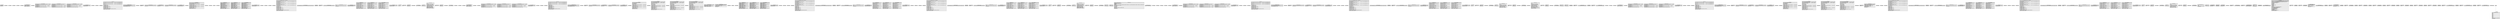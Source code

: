 digraph graphname {
	node [shape=plaintext];
n49779[label=<<table BORDER="0" CELLBORDER="1" CELLSPACING="0">
	<tr><td port="in" bgcolor="lightgray">(49779) BKNormal</td></tr>
	<tr><td port="e0" align="left">image.dirty = true</td></tr>
	<tr><td port="e1" align="left">image.version ++</td></tr>
	<tr><td port="out"></td></tr>
</table>>];
n49778[label=<<table BORDER="0" CELLBORDER="1" CELLSPACING="0">
	<tr><td port="in" bgcolor="lightgray">(49778) BKNormal</td></tr>
	<tr><td port="out"></td></tr>
</table>>];
n49777[label=<<table BORDER="0" CELLBORDER="1" CELLSPACING="0">
	<tr><td port="in" bgcolor="lightgray">(49777) BKNormal</td></tr>
	<tr><td port="out"></td></tr>
</table>>];
n49776[label=<<table BORDER="0" CELLBORDER="1" CELLSPACING="0">
	<tr><td port="in" bgcolor="lightgray">(49776) BKNormal</td></tr>
	<tr><td port="out"></td></tr>
</table>>];
n49775[label=<<table BORDER="0" CELLBORDER="1" CELLSPACING="0">
	<tr><td port="in" bgcolor="lightgray">(49775) BKNormal</td></tr>
	<tr><td port="out"></td></tr>
</table>>];
n49774[label=<<table BORDER="0" CELLBORDER="1" CELLSPACING="0">
	<tr><td port="in" bgcolor="lightgray">(49774) BKNormal</td></tr>
	<tr><td port="out"></td></tr>
</table>>];
n49773[label=<<table BORDER="0" CELLBORDER="1" CELLSPACING="0">
	<tr><td port="in" bgcolor="lightgray">(49773) BKNormal</td></tr>
	<tr><td port="e0" align="left">sourcePosition = sourcePosition + 4</td></tr>
	<tr><td port="e1" align="left">destPosition = destPosition + 4</td></tr>
	<tr><td port="e2" align="left">alphaPosition = alphaPosition + 4</td></tr>
	<tr><td port="out"></td></tr>
</table>>];
n49772[label=<<table BORDER="0" CELLBORDER="1" CELLSPACING="0">
	<tr><td port="in" bgcolor="lightgray">(49772) BKNormal</td></tr>
	<tr><td port="out"></td></tr>
</table>>];
n49771[label=<<table BORDER="0" CELLBORDER="1" CELLSPACING="0">
	<tr><td port="in" bgcolor="lightgray">(49771) BKConditional</td></tr>
	<tr><td port="e0" align="left">cast destData[destPosition] = cast cast cast cast cast cast cast sourcePixel &gt;&gt;&gt; 8 &amp; cast 255</td></tr>
	<tr><td port="e1" align="left">var tmp = destPosition + 1</td></tr>
	<tr><td port="e2" align="left">cast destData[tmp] = cast cast cast cast cast cast cast sourcePixel &gt;&gt;&gt; 16 &amp; cast 255</td></tr>
	<tr><td port="e3" align="left">var tmp = destPosition + 2</td></tr>
	<tr><td port="e4" align="left">cast destData[tmp] = cast cast cast cast cast cast cast sourcePixel &gt;&gt;&gt; 24 &amp; cast 255</td></tr>
	<tr><td port="e5" align="left">var tmp = destPosition + 3</td></tr>
	<tr><td port="e6" align="left">cast destData[tmp] = cast cast cast cast cast sourcePixel &amp; cast 255</td></tr>
	<tr><td port="out"></td></tr>
</table>>];
n49770[label=<<table BORDER="0" CELLBORDER="1" CELLSPACING="0">
	<tr><td port="in" bgcolor="lightgray">(49770) BKConditional</td></tr>
	<tr><td port="e0" align="left">cast destData[destPosition] = cast cast cast cast cast sourcePixel &amp; cast 255</td></tr>
	<tr><td port="e1" align="left">var tmp = destPosition + 1</td></tr>
	<tr><td port="e2" align="left">cast destData[tmp] = cast cast cast cast cast cast cast sourcePixel &gt;&gt;&gt; 24 &amp; cast 255</td></tr>
	<tr><td port="e3" align="left">var tmp = destPosition + 2</td></tr>
	<tr><td port="e4" align="left">cast destData[tmp] = cast cast cast cast cast cast cast sourcePixel &gt;&gt;&gt; 16 &amp; cast 255</td></tr>
	<tr><td port="e5" align="left">var tmp = destPosition + 3</td></tr>
	<tr><td port="e6" align="left">cast destData[tmp] = cast cast cast cast cast cast cast sourcePixel &gt;&gt;&gt; 8 &amp; cast 255</td></tr>
	<tr><td port="out"></td></tr>
</table>>];
n49769[label=<<table BORDER="0" CELLBORDER="1" CELLSPACING="0">
	<tr><td port="in" bgcolor="lightgray">(49769) BKConditional</td></tr>
	<tr><td port="e0" align="left">cast destData[destPosition] = cast cast cast cast cast cast cast sourcePixel &gt;&gt;&gt; 24 &amp; cast 255</td></tr>
	<tr><td port="e1" align="left">var tmp = destPosition + 1</td></tr>
	<tr><td port="e2" align="left">cast destData[tmp] = cast cast cast cast cast cast cast sourcePixel &gt;&gt;&gt; 16 &amp; cast 255</td></tr>
	<tr><td port="e3" align="left">var tmp = destPosition + 2</td></tr>
	<tr><td port="e4" align="left">cast destData[tmp] = cast cast cast cast cast cast cast sourcePixel &gt;&gt;&gt; 8 &amp; cast 255</td></tr>
	<tr><td port="e5" align="left">var tmp = destPosition + 3</td></tr>
	<tr><td port="e6" align="left">cast destData[tmp] = cast cast cast cast cast sourcePixel &amp; cast 255</td></tr>
	<tr><td port="out"></td></tr>
</table>>];
n49768[label=<<table BORDER="0" CELLBORDER="1" CELLSPACING="0">
	<tr><td port="in" bgcolor="lightgray">(49768) BKNormal</td></tr>
	<tr><td port="e0" align="left">var destFormat = @:exhaustive destFormat</td></tr>
	<tr><td port="e1" align="left">@:cond-branch destFormat</td></tr>
	<tr><td port="out"></td></tr>
</table>>];
n49767[label=<<table BORDER="0" CELLBORDER="1" CELLSPACING="0">
	<tr><td port="in" bgcolor="lightgray">(49767) BKNormal</td></tr>
	<tr><td port="out"></td></tr>
</table>>];
n49766[label=<<table BORDER="0" CELLBORDER="1" CELLSPACING="0">
	<tr><td port="in" bgcolor="lightgray">(49766) BKNormal</td></tr>
	<tr><td port="out"></td></tr>
</table>>];
n49765[label=<<table BORDER="0" CELLBORDER="1" CELLSPACING="0">
	<tr><td port="in" bgcolor="lightgray">(49765) BKNormal</td></tr>
	<tr><td port="out"></td></tr>
</table>>];
n49764[label=<<table BORDER="0" CELLBORDER="1" CELLSPACING="0">
	<tr><td port="in" bgcolor="lightgray">(49764) BKSub</td></tr>
	<tr><td port="e0" align="left">var r = (cast cast cast cast cast cast cast cast sourcePixel &gt;&gt;&gt; 24 &amp; cast 255) * lime.math._RGBA.RGBA_Impl_.a16</td></tr>
	<tr><td port="e1" align="left">var r = r &gt;&gt; 16</td></tr>
	<tr><td port="e2" align="left">var g = (cast cast cast cast cast cast cast cast sourcePixel &gt;&gt;&gt; 16 &amp; cast 255) * lime.math._RGBA.RGBA_Impl_.a16</td></tr>
	<tr><td port="e3" align="left">var g = g &gt;&gt; 16</td></tr>
	<tr><td port="e4" align="left">var b = (cast cast cast cast cast cast cast cast sourcePixel &gt;&gt;&gt; 8 &amp; cast 255) * lime.math._RGBA.RGBA_Impl_.a16</td></tr>
	<tr><td port="e5" align="left">var b = b &gt;&gt; 16</td></tr>
	<tr><td port="e6" align="left">var sourcePixel = r &amp; 255</td></tr>
	<tr><td port="e7" align="left">var sourcePixel = sourcePixel &lt;&lt; 24</td></tr>
	<tr><td port="e8" align="left">var sourcePixel = g &amp; 255</td></tr>
	<tr><td port="e9" align="left">var sourcePixel = sourcePixel &lt;&lt; 16</td></tr>
	<tr><td port="e10" align="left">var sourcePixel = sourcePixel | sourcePixel</td></tr>
	<tr><td port="e11" align="left">var sourcePixel = b &amp; 255</td></tr>
	<tr><td port="e12" align="left">var sourcePixel = sourcePixel &lt;&lt; 8</td></tr>
	<tr><td port="e13" align="left">var sourcePixel = sourcePixel | sourcePixel</td></tr>
	<tr><td port="e14" align="left">var sourcePixel = cast cast cast cast cast cast sourcePixel &amp; cast 255 &amp; 255</td></tr>
	<tr><td port="e15" align="left">sourcePixel = sourcePixel | sourcePixel</td></tr>
	<tr><td port="out"></td></tr>
</table>>];
n49763[label=<<table BORDER="0" CELLBORDER="1" CELLSPACING="0">
	<tr><td port="in" bgcolor="lightgray">(49763) BKConditional</td></tr>
	<tr><td port="e0" align="left">var this = lime.math._RGBA.RGBA_Impl_.__alpha16</td></tr>
	<tr><td port="e1" align="left">var tmp = cast this[cast cast cast cast cast cast sourcePixel &amp; cast 255]</td></tr>
	<tr><td port="e2" align="left">lime.math._RGBA.RGBA_Impl_.a16 = tmp</td></tr>
	<tr><td port="out"></td></tr>
</table>>];
n49762[label=<<table BORDER="0" CELLBORDER="1" CELLSPACING="0">
	<tr><td port="in" bgcolor="lightgray">(49762) BKNormal</td></tr>
	<tr><td port="out"></td></tr>
</table>>];
n49761[label=<<table BORDER="0" CELLBORDER="1" CELLSPACING="0">
	<tr><td port="in" bgcolor="lightgray">(49761) BKConditional</td></tr>
	<tr><td port="e0" align="left">sourcePixel = 0</td></tr>
	<tr><td port="out"></td></tr>
</table>>];
n49760[label=<<table BORDER="0" CELLBORDER="1" CELLSPACING="0">
	<tr><td port="in" bgcolor="lightgray">(49760) BKConditional</td></tr>
	<tr><td port="e0" align="left">var tmp = (cast cast cast cast cast cast sourcePixel &amp; cast 255) != 255</td></tr>
	<tr><td port="e1" align="left">@:cond-branch tmp</td></tr>
	<tr><td port="out"></td></tr>
</table>>];
n49759[label=<<table BORDER="0" CELLBORDER="1" CELLSPACING="0">
	<tr><td port="in" bgcolor="lightgray">(49759) BKConditional</td></tr>
	<tr><td port="e0" align="left">var tmp = cast cast cast sourcePixel != 0</td></tr>
	<tr><td port="e1" align="left">@:cond-branch tmp</td></tr>
	<tr><td port="out"></td></tr>
</table>>];
n49758[label=<<table BORDER="0" CELLBORDER="1" CELLSPACING="0">
	<tr><td port="in" bgcolor="lightgray">(49758) BKConditional</td></tr>
	<tr><td port="e0" align="left">var tmp = (cast cast cast cast cast cast sourcePixel &amp; cast 255) == 0</td></tr>
	<tr><td port="e1" align="left">@:cond-branch tmp</td></tr>
	<tr><td port="out"></td></tr>
</table>>];
n49757[label=<<table BORDER="0" CELLBORDER="1" CELLSPACING="0">
	<tr><td port="in" bgcolor="lightgray">(49757) BKSub</td></tr>
	<tr><td port="e0" align="left">var destPremultiplied = destPremultiplied</td></tr>
	<tr><td port="e1" align="left">@:cond-branch destPremultiplied</td></tr>
	<tr><td port="out"></td></tr>
</table>>];
n49756[label=<<table BORDER="0" CELLBORDER="1" CELLSPACING="0">
	<tr><td port="in" bgcolor="lightgray">(49756) BKNormal</td></tr>
	<tr><td port="out"></td></tr>
</table>>];
n49755[label=<<table BORDER="0" CELLBORDER="1" CELLSPACING="0">
	<tr><td port="in" bgcolor="lightgray">(49755) BKSub</td></tr>
	<tr><td port="e0" align="left">var value = (cast cast cast cast alphaPixel &amp; cast 255) / 255</td></tr>
	<tr><td port="e1" align="left">var value = (cast cast cast cast sourcePixel &amp; cast 255) * value</td></tr>
	<tr><td port="e2" align="left">var value = Math.round(value)</td></tr>
	<tr><td port="e3" align="left">var sourcePixel = cast cast cast cast cast cast cast sourcePixel &gt;&gt;&gt; 24 &amp; cast 255 &amp; 255</td></tr>
	<tr><td port="e4" align="left">var sourcePixel = sourcePixel &lt;&lt; 24</td></tr>
	<tr><td port="e5" align="left">var sourcePixel = cast cast cast cast cast cast cast sourcePixel &gt;&gt;&gt; 16 &amp; cast 255 &amp; 255</td></tr>
	<tr><td port="e6" align="left">var sourcePixel = sourcePixel &lt;&lt; 16</td></tr>
	<tr><td port="e7" align="left">var sourcePixel = sourcePixel | sourcePixel</td></tr>
	<tr><td port="e8" align="left">var sourcePixel = cast cast cast cast cast cast cast sourcePixel &gt;&gt;&gt; 8 &amp; cast 255 &amp; 255</td></tr>
	<tr><td port="e9" align="left">var sourcePixel = sourcePixel &lt;&lt; 8</td></tr>
	<tr><td port="e10" align="left">var sourcePixel = sourcePixel | sourcePixel</td></tr>
	<tr><td port="e11" align="left">var sourcePixel = value &amp; 255</td></tr>
	<tr><td port="e12" align="left">sourcePixel = sourcePixel | sourcePixel</td></tr>
	<tr><td port="out"></td></tr>
</table>>];
n49754[label=<<table BORDER="0" CELLBORDER="1" CELLSPACING="0">
	<tr><td port="in" bgcolor="lightgray">(49754) BKNormal</td></tr>
	<tr><td port="out"></td></tr>
</table>>];
n49753[label=<<table BORDER="0" CELLBORDER="1" CELLSPACING="0">
	<tr><td port="in" bgcolor="lightgray">(49753) BKNormal</td></tr>
	<tr><td port="out"></td></tr>
</table>>];
n49752[label=<<table BORDER="0" CELLBORDER="1" CELLSPACING="0">
	<tr><td port="in" bgcolor="lightgray">(49752) BKSub</td></tr>
	<tr><td port="out"></td></tr>
</table>>];
n49751[label=<<table BORDER="0" CELLBORDER="1" CELLSPACING="0">
	<tr><td port="in" bgcolor="lightgray">(49751) BKNormal</td></tr>
	<tr><td port="out"></td></tr>
</table>>];
n49750[label=<<table BORDER="0" CELLBORDER="1" CELLSPACING="0">
	<tr><td port="in" bgcolor="lightgray">(49750) BKConditional</td></tr>
	<tr><td port="e0" align="left">var alphaPixel = alphaPosition + 2</td></tr>
	<tr><td port="e1" align="left">var alphaPixel = cast cast alphaData[alphaPixel] &amp; 255</td></tr>
	<tr><td port="e2" align="left">var alphaPixel = alphaPixel &lt;&lt; 24</td></tr>
	<tr><td port="e3" align="left">var alphaPixel = alphaPosition + 1</td></tr>
	<tr><td port="e4" align="left">var alphaPixel = cast cast alphaData[alphaPixel] &amp; 255</td></tr>
	<tr><td port="e5" align="left">var alphaPixel = alphaPixel &lt;&lt; 16</td></tr>
	<tr><td port="e6" align="left">var alphaPixel = alphaPixel | alphaPixel</td></tr>
	<tr><td port="e7" align="left">var alphaPixel = cast cast alphaData[alphaPosition] &amp; 255</td></tr>
	<tr><td port="e8" align="left">var alphaPixel = alphaPixel &lt;&lt; 8</td></tr>
	<tr><td port="e9" align="left">var alphaPixel = alphaPixel | alphaPixel</td></tr>
	<tr><td port="e10" align="left">var alphaPixel = alphaPosition + 3</td></tr>
	<tr><td port="e11" align="left">var alphaPixel = cast cast alphaData[alphaPixel] &amp; 255</td></tr>
	<tr><td port="e12" align="left">alphaPixel = alphaPixel | alphaPixel</td></tr>
	<tr><td port="out"></td></tr>
</table>>];
n49749[label=<<table BORDER="0" CELLBORDER="1" CELLSPACING="0">
	<tr><td port="in" bgcolor="lightgray">(49749) BKConditional</td></tr>
	<tr><td port="e0" align="left">var alphaPixel = alphaPosition + 1</td></tr>
	<tr><td port="e1" align="left">var alphaPixel = cast cast alphaData[alphaPixel] &amp; 255</td></tr>
	<tr><td port="e2" align="left">var alphaPixel = alphaPixel &lt;&lt; 24</td></tr>
	<tr><td port="e3" align="left">var alphaPixel = alphaPosition + 2</td></tr>
	<tr><td port="e4" align="left">var alphaPixel = cast cast alphaData[alphaPixel] &amp; 255</td></tr>
	<tr><td port="e5" align="left">var alphaPixel = alphaPixel &lt;&lt; 16</td></tr>
	<tr><td port="e6" align="left">var alphaPixel = alphaPixel | alphaPixel</td></tr>
	<tr><td port="e7" align="left">var alphaPixel = alphaPosition + 3</td></tr>
	<tr><td port="e8" align="left">var alphaPixel = cast cast alphaData[alphaPixel] &amp; 255</td></tr>
	<tr><td port="e9" align="left">var alphaPixel = alphaPixel &lt;&lt; 8</td></tr>
	<tr><td port="e10" align="left">var alphaPixel = alphaPixel | alphaPixel</td></tr>
	<tr><td port="e11" align="left">var alphaPixel = cast cast alphaData[alphaPosition] &amp; 255</td></tr>
	<tr><td port="e12" align="left">alphaPixel = alphaPixel | alphaPixel</td></tr>
	<tr><td port="out"></td></tr>
</table>>];
n49748[label=<<table BORDER="0" CELLBORDER="1" CELLSPACING="0">
	<tr><td port="in" bgcolor="lightgray">(49748) BKConditional</td></tr>
	<tr><td port="e0" align="left">var alphaPixel = cast cast alphaData[alphaPosition] &amp; 255</td></tr>
	<tr><td port="e1" align="left">var alphaPixel = alphaPixel &lt;&lt; 24</td></tr>
	<tr><td port="e2" align="left">var alphaPixel = alphaPosition + 1</td></tr>
	<tr><td port="e3" align="left">var alphaPixel = cast cast alphaData[alphaPixel] &amp; 255</td></tr>
	<tr><td port="e4" align="left">var alphaPixel = alphaPixel &lt;&lt; 16</td></tr>
	<tr><td port="e5" align="left">var alphaPixel = alphaPixel | alphaPixel</td></tr>
	<tr><td port="e6" align="left">var alphaPixel = alphaPosition + 2</td></tr>
	<tr><td port="e7" align="left">var alphaPixel = cast cast alphaData[alphaPixel] &amp; 255</td></tr>
	<tr><td port="e8" align="left">var alphaPixel = alphaPixel &lt;&lt; 8</td></tr>
	<tr><td port="e9" align="left">var alphaPixel = alphaPixel | alphaPixel</td></tr>
	<tr><td port="e10" align="left">var alphaPixel = alphaPosition + 3</td></tr>
	<tr><td port="e11" align="left">var alphaPixel = cast cast alphaData[alphaPixel] &amp; 255</td></tr>
	<tr><td port="e12" align="left">alphaPixel = alphaPixel | alphaPixel</td></tr>
	<tr><td port="out"></td></tr>
</table>>];
n49747[label=<<table BORDER="0" CELLBORDER="1" CELLSPACING="0">
	<tr><td port="in" bgcolor="lightgray">(49747) BKSub</td></tr>
	<tr><td port="e0" align="left">var alphaFormat = @:exhaustive alphaFormat</td></tr>
	<tr><td port="e1" align="left">@:cond-branch alphaFormat</td></tr>
	<tr><td port="out"></td></tr>
</table>>];
n49746[label=<<table BORDER="0" CELLBORDER="1" CELLSPACING="0">
	<tr><td port="in" bgcolor="lightgray">(49746) BKNormal</td></tr>
	<tr><td port="out"></td></tr>
</table>>];
n49745[label=<<table BORDER="0" CELLBORDER="1" CELLSPACING="0">
	<tr><td port="in" bgcolor="lightgray">(49745) BKNormal</td></tr>
	<tr><td port="out"></td></tr>
</table>>];
n49744[label=<<table BORDER="0" CELLBORDER="1" CELLSPACING="0">
	<tr><td port="in" bgcolor="lightgray">(49744) BKNormal</td></tr>
	<tr><td port="out"></td></tr>
</table>>];
n49743[label=<<table BORDER="0" CELLBORDER="1" CELLSPACING="0">
	<tr><td port="in" bgcolor="lightgray">(49743) BKNormal</td></tr>
	<tr><td port="out"></td></tr>
</table>>];
n49742[label=<<table BORDER="0" CELLBORDER="1" CELLSPACING="0">
	<tr><td port="in" bgcolor="lightgray">(49742) BKSub</td></tr>
	<tr><td port="e0" align="left">var this = lime.math._RGBA.RGBA_Impl_.__clamp</td></tr>
	<tr><td port="e1" align="left">var idx = (cast cast cast cast cast cast cast cast sourcePixel &gt;&gt;&gt; 24 &amp; cast 255) * lime.math._RGBA.RGBA_Impl_.unmult</td></tr>
	<tr><td port="e2" align="left">var idx = Math.round(idx)</td></tr>
	<tr><td port="e3" align="left">var r = cast this[idx]</td></tr>
	<tr><td port="e4" align="left">var this = lime.math._RGBA.RGBA_Impl_.__clamp</td></tr>
	<tr><td port="e5" align="left">var idx = (cast cast cast cast cast cast cast cast sourcePixel &gt;&gt;&gt; 16 &amp; cast 255) * lime.math._RGBA.RGBA_Impl_.unmult</td></tr>
	<tr><td port="e6" align="left">var idx = Math.round(idx)</td></tr>
	<tr><td port="e7" align="left">var g = cast this[idx]</td></tr>
	<tr><td port="e8" align="left">var this = lime.math._RGBA.RGBA_Impl_.__clamp</td></tr>
	<tr><td port="e9" align="left">var idx = (cast cast cast cast cast cast cast cast sourcePixel &gt;&gt;&gt; 8 &amp; cast 255) * lime.math._RGBA.RGBA_Impl_.unmult</td></tr>
	<tr><td port="e10" align="left">var idx = Math.round(idx)</td></tr>
	<tr><td port="e11" align="left">var b = cast this[idx]</td></tr>
	<tr><td port="e12" align="left">var sourcePixel = r &amp; 255</td></tr>
	<tr><td port="e13" align="left">var sourcePixel = sourcePixel &lt;&lt; 24</td></tr>
	<tr><td port="e14" align="left">var sourcePixel = g &amp; 255</td></tr>
	<tr><td port="e15" align="left">var sourcePixel = sourcePixel &lt;&lt; 16</td></tr>
	<tr><td port="e16" align="left">var sourcePixel = sourcePixel | sourcePixel</td></tr>
	<tr><td port="e17" align="left">var sourcePixel = b &amp; 255</td></tr>
	<tr><td port="e18" align="left">var sourcePixel = sourcePixel &lt;&lt; 8</td></tr>
	<tr><td port="e19" align="left">var sourcePixel = sourcePixel | sourcePixel</td></tr>
	<tr><td port="e20" align="left">var sourcePixel = cast cast cast cast cast cast sourcePixel &amp; cast 255 &amp; 255</td></tr>
	<tr><td port="e21" align="left">sourcePixel = sourcePixel | sourcePixel</td></tr>
	<tr><td port="out"></td></tr>
</table>>];
n49741[label=<<table BORDER="0" CELLBORDER="1" CELLSPACING="0">
	<tr><td port="in" bgcolor="lightgray">(49741) BKConditional</td></tr>
	<tr><td port="e0" align="left">lime.math._RGBA.RGBA_Impl_.unmult = 255.0 / (cast cast cast cast cast cast sourcePixel &amp; cast 255)</td></tr>
	<tr><td port="out"></td></tr>
</table>>];
n49740[label=<<table BORDER="0" CELLBORDER="1" CELLSPACING="0">
	<tr><td port="in" bgcolor="lightgray">(49740) BKNormal</td></tr>
	<tr><td port="e0" align="left">@:cond-branch tmp</td></tr>
	<tr><td port="out"></td></tr>
</table>>];
n49739[label=<<table BORDER="0" CELLBORDER="1" CELLSPACING="0">
	<tr><td port="in" bgcolor="lightgray">(49739) BKConditional</td></tr>
	<tr><td port="e0" align="left">tmp = false</td></tr>
	<tr><td port="out"></td></tr>
</table>>];
n49738[label=<<table BORDER="0" CELLBORDER="1" CELLSPACING="0">
	<tr><td port="in" bgcolor="lightgray">(49738) BKConditional</td></tr>
	<tr><td port="e0" align="left">tmp = (cast cast cast cast cast cast sourcePixel &amp; cast 255) != 255</td></tr>
	<tr><td port="out"></td></tr>
</table>>];
n49737[label=<<table BORDER="0" CELLBORDER="1" CELLSPACING="0">
	<tr><td port="in" bgcolor="lightgray">(49737) BKConditional</td></tr>
	<tr><td port="e0" align="left">var tmp</td></tr>
	<tr><td port="e1" align="left">var tmp = (cast cast cast cast cast cast sourcePixel &amp; cast 255) != 0</td></tr>
	<tr><td port="e2" align="left">@:cond-branch tmp</td></tr>
	<tr><td port="out"></td></tr>
</table>>];
n49736[label=<<table BORDER="0" CELLBORDER="1" CELLSPACING="0">
	<tr><td port="in" bgcolor="lightgray">(49736) BKNormal</td></tr>
	<tr><td port="e0" align="left">var sourcePremultiplied = sourcePremultiplied</td></tr>
	<tr><td port="e1" align="left">@:cond-branch sourcePremultiplied</td></tr>
	<tr><td port="out"></td></tr>
</table>>];
n49735[label=<<table BORDER="0" CELLBORDER="1" CELLSPACING="0">
	<tr><td port="in" bgcolor="lightgray">(49735) BKConditional</td></tr>
	<tr><td port="e0" align="left">var sourcePixel = sourcePosition + 2</td></tr>
	<tr><td port="e1" align="left">var sourcePixel = cast cast sourceData[sourcePixel] &amp; 255</td></tr>
	<tr><td port="e2" align="left">var sourcePixel = sourcePixel &lt;&lt; 24</td></tr>
	<tr><td port="e3" align="left">var sourcePixel = sourcePosition + 1</td></tr>
	<tr><td port="e4" align="left">var sourcePixel = cast cast sourceData[sourcePixel] &amp; 255</td></tr>
	<tr><td port="e5" align="left">var sourcePixel = sourcePixel &lt;&lt; 16</td></tr>
	<tr><td port="e6" align="left">var sourcePixel = sourcePixel | sourcePixel</td></tr>
	<tr><td port="e7" align="left">var sourcePixel = cast cast sourceData[sourcePosition] &amp; 255</td></tr>
	<tr><td port="e8" align="left">var sourcePixel = sourcePixel &lt;&lt; 8</td></tr>
	<tr><td port="e9" align="left">var sourcePixel = sourcePixel | sourcePixel</td></tr>
	<tr><td port="e10" align="left">var sourcePixel = sourcePosition + 3</td></tr>
	<tr><td port="e11" align="left">var sourcePixel = cast cast sourceData[sourcePixel] &amp; 255</td></tr>
	<tr><td port="e12" align="left">sourcePixel = sourcePixel | sourcePixel</td></tr>
	<tr><td port="out"></td></tr>
</table>>];
n49734[label=<<table BORDER="0" CELLBORDER="1" CELLSPACING="0">
	<tr><td port="in" bgcolor="lightgray">(49734) BKConditional</td></tr>
	<tr><td port="e0" align="left">var sourcePixel = sourcePosition + 1</td></tr>
	<tr><td port="e1" align="left">var sourcePixel = cast cast sourceData[sourcePixel] &amp; 255</td></tr>
	<tr><td port="e2" align="left">var sourcePixel = sourcePixel &lt;&lt; 24</td></tr>
	<tr><td port="e3" align="left">var sourcePixel = sourcePosition + 2</td></tr>
	<tr><td port="e4" align="left">var sourcePixel = cast cast sourceData[sourcePixel] &amp; 255</td></tr>
	<tr><td port="e5" align="left">var sourcePixel = sourcePixel &lt;&lt; 16</td></tr>
	<tr><td port="e6" align="left">var sourcePixel = sourcePixel | sourcePixel</td></tr>
	<tr><td port="e7" align="left">var sourcePixel = sourcePosition + 3</td></tr>
	<tr><td port="e8" align="left">var sourcePixel = cast cast sourceData[sourcePixel] &amp; 255</td></tr>
	<tr><td port="e9" align="left">var sourcePixel = sourcePixel &lt;&lt; 8</td></tr>
	<tr><td port="e10" align="left">var sourcePixel = sourcePixel | sourcePixel</td></tr>
	<tr><td port="e11" align="left">var sourcePixel = cast cast sourceData[sourcePosition] &amp; 255</td></tr>
	<tr><td port="e12" align="left">sourcePixel = sourcePixel | sourcePixel</td></tr>
	<tr><td port="out"></td></tr>
</table>>];
n49733[label=<<table BORDER="0" CELLBORDER="1" CELLSPACING="0">
	<tr><td port="in" bgcolor="lightgray">(49733) BKConditional</td></tr>
	<tr><td port="e0" align="left">var sourcePixel = cast cast sourceData[sourcePosition] &amp; 255</td></tr>
	<tr><td port="e1" align="left">var sourcePixel = sourcePixel &lt;&lt; 24</td></tr>
	<tr><td port="e2" align="left">var sourcePixel = sourcePosition + 1</td></tr>
	<tr><td port="e3" align="left">var sourcePixel = cast cast sourceData[sourcePixel] &amp; 255</td></tr>
	<tr><td port="e4" align="left">var sourcePixel = sourcePixel &lt;&lt; 16</td></tr>
	<tr><td port="e5" align="left">var sourcePixel = sourcePixel | sourcePixel</td></tr>
	<tr><td port="e6" align="left">var sourcePixel = sourcePosition + 2</td></tr>
	<tr><td port="e7" align="left">var sourcePixel = cast cast sourceData[sourcePixel] &amp; 255</td></tr>
	<tr><td port="e8" align="left">var sourcePixel = sourcePixel &lt;&lt; 8</td></tr>
	<tr><td port="e9" align="left">var sourcePixel = sourcePixel | sourcePixel</td></tr>
	<tr><td port="e10" align="left">var sourcePixel = sourcePosition + 3</td></tr>
	<tr><td port="e11" align="left">var sourcePixel = cast cast sourceData[sourcePixel] &amp; 255</td></tr>
	<tr><td port="e12" align="left">sourcePixel = sourcePixel | sourcePixel</td></tr>
	<tr><td port="out"></td></tr>
</table>>];
n49732[label=<<table BORDER="0" CELLBORDER="1" CELLSPACING="0">
	<tr><td port="in" bgcolor="lightgray">(49732) BKSub</td></tr>
	<tr><td port="e0" align="left">var sourceFormat = @:exhaustive sourceFormat</td></tr>
	<tr><td port="e1" align="left">@:cond-branch sourceFormat</td></tr>
	<tr><td port="out"></td></tr>
</table>>];
n49731[label=<<table BORDER="0" CELLBORDER="1" CELLSPACING="0">
	<tr><td port="in" bgcolor="lightgray">(49731) BKNormal</td></tr>
	<tr><td port="e0" align="left">`3 = `3 + 1</td></tr>
	<tr><td port="e1" align="left">var x = `3 - 1</td></tr>
	<tr><td port="out"></td></tr>
</table>>];
n49730[label=<<table BORDER="0" CELLBORDER="1" CELLSPACING="0">
	<tr><td port="in" bgcolor="lightgray">(49730) BKConditional</td></tr>
	<tr><td port="e0" align="left">break</td></tr>
	<tr><td port="out"></td></tr>
</table>>];
n49729[label=<<table BORDER="0" CELLBORDER="1" CELLSPACING="0">
	<tr><td port="in" bgcolor="lightgray">(49729) BKNormal</td></tr>
	<tr><td port="e0" align="left">var tmp = ! ((`3 &lt; `2))</td></tr>
	<tr><td port="e1" align="left">@:cond-branch tmp</td></tr>
	<tr><td port="out"></td></tr>
</table>>];
n49728[label=<<table BORDER="0" CELLBORDER="1" CELLSPACING="0">
	<tr><td port="in" bgcolor="lightgray">(49728) BKLoopHead</td></tr>
	<tr><td port="out"></td></tr>
</table>>];
n49727[label=<<table BORDER="0" CELLBORDER="1" CELLSPACING="0">
	<tr><td port="in" bgcolor="lightgray">(49727) BKNormal</td></tr>
	<tr><td port="e0" align="left">while ((true)) @:block 49729</td></tr>
	<tr><td port="out"></td></tr>
</table>>];
n49726[label=<<table BORDER="0" CELLBORDER="1" CELLSPACING="0">
	<tr><td port="in" bgcolor="lightgray">(49726) BKSub</td></tr>
	<tr><td port="e0" align="left">var `3 = 0</td></tr>
	<tr><td port="e1" align="left">var `2 = destView.width</td></tr>
	<tr><td port="out"></td></tr>
</table>>];
n49725[label=<<table BORDER="0" CELLBORDER="1" CELLSPACING="0">
	<tr><td port="in" bgcolor="lightgray">(49725) BKNormal</td></tr>
	<tr><td port="e0" align="left">`1 = `1 + 1</td></tr>
	<tr><td port="e1" align="left">var y = `1 - 1</td></tr>
	<tr><td port="e2" align="left">var sourceView = sourceView.byteOffset</td></tr>
	<tr><td port="e3" align="left">var sourcePosition = sourceView.stride * y</td></tr>
	<tr><td port="e4" align="left">sourcePosition = sourceView + sourcePosition</td></tr>
	<tr><td port="e5" align="left">var destView = destView.byteOffset</td></tr>
	<tr><td port="e6" align="left">var destPosition = destView.stride * y</td></tr>
	<tr><td port="e7" align="left">destPosition = destView + destPosition</td></tr>
	<tr><td port="e8" align="left">var alphaView = alphaView.byteOffset</td></tr>
	<tr><td port="e9" align="left">var alphaPosition = alphaView.stride * y</td></tr>
	<tr><td port="e10" align="left">alphaPosition = alphaView + alphaPosition</td></tr>
	<tr><td port="out"></td></tr>
</table>>];
n49724[label=<<table BORDER="0" CELLBORDER="1" CELLSPACING="0">
	<tr><td port="in" bgcolor="lightgray">(49724) BKConditional</td></tr>
	<tr><td port="e0" align="left">break</td></tr>
	<tr><td port="out"></td></tr>
</table>>];
n49723[label=<<table BORDER="0" CELLBORDER="1" CELLSPACING="0">
	<tr><td port="in" bgcolor="lightgray">(49723) BKNormal</td></tr>
	<tr><td port="e0" align="left">var tmp = ! ((`1 &lt; `))</td></tr>
	<tr><td port="e1" align="left">@:cond-branch tmp</td></tr>
	<tr><td port="out"></td></tr>
</table>>];
n49722[label=<<table BORDER="0" CELLBORDER="1" CELLSPACING="0">
	<tr><td port="in" bgcolor="lightgray">(49722) BKLoopHead</td></tr>
	<tr><td port="out"></td></tr>
</table>>];
n49721[label=<<table BORDER="0" CELLBORDER="1" CELLSPACING="0">
	<tr><td port="in" bgcolor="lightgray">(49721) BKNormal</td></tr>
	<tr><td port="e0" align="left">while ((true)) @:block 49723</td></tr>
	<tr><td port="out"></td></tr>
</table>>];
n49720[label=<<table BORDER="0" CELLBORDER="1" CELLSPACING="0">
	<tr><td port="in" bgcolor="lightgray">(49720) BKNormal</td></tr>
	<tr><td port="out"></td></tr>
</table>>];
n49719[label=<<table BORDER="0" CELLBORDER="1" CELLSPACING="0">
	<tr><td port="in" bgcolor="lightgray">(49719) BKNormal</td></tr>
	<tr><td port="out"></td></tr>
</table>>];
n49718[label=<<table BORDER="0" CELLBORDER="1" CELLSPACING="0">
	<tr><td port="in" bgcolor="lightgray">(49718) BKNormal</td></tr>
	<tr><td port="out"></td></tr>
</table>>];
n49717[label=<<table BORDER="0" CELLBORDER="1" CELLSPACING="0">
	<tr><td port="in" bgcolor="lightgray">(49717) BKNormal</td></tr>
	<tr><td port="e0" align="left">sourcePosition = sourcePosition + 4</td></tr>
	<tr><td port="e1" align="left">destPosition = destPosition + 4</td></tr>
	<tr><td port="e2" align="left">alphaPosition = alphaPosition + 4</td></tr>
	<tr><td port="out"></td></tr>
</table>>];
n49716[label=<<table BORDER="0" CELLBORDER="1" CELLSPACING="0">
	<tr><td port="in" bgcolor="lightgray">(49716) BKNormal</td></tr>
	<tr><td port="out"></td></tr>
</table>>];
n49715[label=<<table BORDER="0" CELLBORDER="1" CELLSPACING="0">
	<tr><td port="in" bgcolor="lightgray">(49715) BKNormal</td></tr>
	<tr><td port="out"></td></tr>
</table>>];
n49714[label=<<table BORDER="0" CELLBORDER="1" CELLSPACING="0">
	<tr><td port="in" bgcolor="lightgray">(49714) BKConditional</td></tr>
	<tr><td port="e0" align="left">cast destData[destPosition] = cast cast cast cast cast cast cast destPixel &gt;&gt;&gt; 8 &amp; cast 255</td></tr>
	<tr><td port="e1" align="left">var tmp = destPosition + 1</td></tr>
	<tr><td port="e2" align="left">cast destData[tmp] = cast cast cast cast cast cast cast destPixel &gt;&gt;&gt; 16 &amp; cast 255</td></tr>
	<tr><td port="e3" align="left">var tmp = destPosition + 2</td></tr>
	<tr><td port="e4" align="left">cast destData[tmp] = cast cast cast cast cast cast cast destPixel &gt;&gt;&gt; 24 &amp; cast 255</td></tr>
	<tr><td port="e5" align="left">var tmp = destPosition + 3</td></tr>
	<tr><td port="e6" align="left">cast destData[tmp] = cast cast cast cast cast destPixel &amp; cast 255</td></tr>
	<tr><td port="out"></td></tr>
</table>>];
n49713[label=<<table BORDER="0" CELLBORDER="1" CELLSPACING="0">
	<tr><td port="in" bgcolor="lightgray">(49713) BKConditional</td></tr>
	<tr><td port="e0" align="left">cast destData[destPosition] = cast cast cast cast cast destPixel &amp; cast 255</td></tr>
	<tr><td port="e1" align="left">var tmp = destPosition + 1</td></tr>
	<tr><td port="e2" align="left">cast destData[tmp] = cast cast cast cast cast cast cast destPixel &gt;&gt;&gt; 24 &amp; cast 255</td></tr>
	<tr><td port="e3" align="left">var tmp = destPosition + 2</td></tr>
	<tr><td port="e4" align="left">cast destData[tmp] = cast cast cast cast cast cast cast destPixel &gt;&gt;&gt; 16 &amp; cast 255</td></tr>
	<tr><td port="e5" align="left">var tmp = destPosition + 3</td></tr>
	<tr><td port="e6" align="left">cast destData[tmp] = cast cast cast cast cast cast cast destPixel &gt;&gt;&gt; 8 &amp; cast 255</td></tr>
	<tr><td port="out"></td></tr>
</table>>];
n49712[label=<<table BORDER="0" CELLBORDER="1" CELLSPACING="0">
	<tr><td port="in" bgcolor="lightgray">(49712) BKConditional</td></tr>
	<tr><td port="e0" align="left">cast destData[destPosition] = cast cast cast cast cast cast cast destPixel &gt;&gt;&gt; 24 &amp; cast 255</td></tr>
	<tr><td port="e1" align="left">var tmp = destPosition + 1</td></tr>
	<tr><td port="e2" align="left">cast destData[tmp] = cast cast cast cast cast cast cast destPixel &gt;&gt;&gt; 16 &amp; cast 255</td></tr>
	<tr><td port="e3" align="left">var tmp = destPosition + 2</td></tr>
	<tr><td port="e4" align="left">cast destData[tmp] = cast cast cast cast cast cast cast destPixel &gt;&gt;&gt; 8 &amp; cast 255</td></tr>
	<tr><td port="e5" align="left">var tmp = destPosition + 3</td></tr>
	<tr><td port="e6" align="left">cast destData[tmp] = cast cast cast cast cast destPixel &amp; cast 255</td></tr>
	<tr><td port="out"></td></tr>
</table>>];
n49711[label=<<table BORDER="0" CELLBORDER="1" CELLSPACING="0">
	<tr><td port="in" bgcolor="lightgray">(49711) BKNormal</td></tr>
	<tr><td port="e0" align="left">var destFormat = @:exhaustive destFormat</td></tr>
	<tr><td port="e1" align="left">@:cond-branch destFormat</td></tr>
	<tr><td port="out"></td></tr>
</table>>];
n49710[label=<<table BORDER="0" CELLBORDER="1" CELLSPACING="0">
	<tr><td port="in" bgcolor="lightgray">(49710) BKNormal</td></tr>
	<tr><td port="out"></td></tr>
</table>>];
n49709[label=<<table BORDER="0" CELLBORDER="1" CELLSPACING="0">
	<tr><td port="in" bgcolor="lightgray">(49709) BKNormal</td></tr>
	<tr><td port="out"></td></tr>
</table>>];
n49708[label=<<table BORDER="0" CELLBORDER="1" CELLSPACING="0">
	<tr><td port="in" bgcolor="lightgray">(49708) BKNormal</td></tr>
	<tr><td port="out"></td></tr>
</table>>];
n49707[label=<<table BORDER="0" CELLBORDER="1" CELLSPACING="0">
	<tr><td port="in" bgcolor="lightgray">(49707) BKSub</td></tr>
	<tr><td port="e0" align="left">var r = (cast cast cast cast cast cast cast cast destPixel &gt;&gt;&gt; 24 &amp; cast 255) * lime.math._RGBA.RGBA_Impl_.a16</td></tr>
	<tr><td port="e1" align="left">var r = r &gt;&gt; 16</td></tr>
	<tr><td port="e2" align="left">var g = (cast cast cast cast cast cast cast cast destPixel &gt;&gt;&gt; 16 &amp; cast 255) * lime.math._RGBA.RGBA_Impl_.a16</td></tr>
	<tr><td port="e3" align="left">var g = g &gt;&gt; 16</td></tr>
	<tr><td port="e4" align="left">var b = (cast cast cast cast cast cast cast cast destPixel &gt;&gt;&gt; 8 &amp; cast 255) * lime.math._RGBA.RGBA_Impl_.a16</td></tr>
	<tr><td port="e5" align="left">var b = b &gt;&gt; 16</td></tr>
	<tr><td port="e6" align="left">var destPixel = r &amp; 255</td></tr>
	<tr><td port="e7" align="left">var destPixel = destPixel &lt;&lt; 24</td></tr>
	<tr><td port="e8" align="left">var destPixel = g &amp; 255</td></tr>
	<tr><td port="e9" align="left">var destPixel = destPixel &lt;&lt; 16</td></tr>
	<tr><td port="e10" align="left">var destPixel = destPixel | destPixel</td></tr>
	<tr><td port="e11" align="left">var destPixel = b &amp; 255</td></tr>
	<tr><td port="e12" align="left">var destPixel = destPixel &lt;&lt; 8</td></tr>
	<tr><td port="e13" align="left">var destPixel = destPixel | destPixel</td></tr>
	<tr><td port="e14" align="left">var destPixel = cast cast cast cast cast cast destPixel &amp; cast 255 &amp; 255</td></tr>
	<tr><td port="e15" align="left">destPixel = destPixel | destPixel</td></tr>
	<tr><td port="out"></td></tr>
</table>>];
n49706[label=<<table BORDER="0" CELLBORDER="1" CELLSPACING="0">
	<tr><td port="in" bgcolor="lightgray">(49706) BKConditional</td></tr>
	<tr><td port="e0" align="left">var this = lime.math._RGBA.RGBA_Impl_.__alpha16</td></tr>
	<tr><td port="e1" align="left">var tmp = cast this[cast cast cast cast cast cast destPixel &amp; cast 255]</td></tr>
	<tr><td port="e2" align="left">lime.math._RGBA.RGBA_Impl_.a16 = tmp</td></tr>
	<tr><td port="out"></td></tr>
</table>>];
n49705[label=<<table BORDER="0" CELLBORDER="1" CELLSPACING="0">
	<tr><td port="in" bgcolor="lightgray">(49705) BKNormal</td></tr>
	<tr><td port="out"></td></tr>
</table>>];
n49704[label=<<table BORDER="0" CELLBORDER="1" CELLSPACING="0">
	<tr><td port="in" bgcolor="lightgray">(49704) BKConditional</td></tr>
	<tr><td port="e0" align="left">destPixel = 0</td></tr>
	<tr><td port="out"></td></tr>
</table>>];
n49703[label=<<table BORDER="0" CELLBORDER="1" CELLSPACING="0">
	<tr><td port="in" bgcolor="lightgray">(49703) BKConditional</td></tr>
	<tr><td port="e0" align="left">var tmp = (cast cast cast cast cast cast destPixel &amp; cast 255) != 255</td></tr>
	<tr><td port="e1" align="left">@:cond-branch tmp</td></tr>
	<tr><td port="out"></td></tr>
</table>>];
n49702[label=<<table BORDER="0" CELLBORDER="1" CELLSPACING="0">
	<tr><td port="in" bgcolor="lightgray">(49702) BKConditional</td></tr>
	<tr><td port="e0" align="left">var tmp = cast cast cast destPixel != 0</td></tr>
	<tr><td port="e1" align="left">@:cond-branch tmp</td></tr>
	<tr><td port="out"></td></tr>
</table>>];
n49701[label=<<table BORDER="0" CELLBORDER="1" CELLSPACING="0">
	<tr><td port="in" bgcolor="lightgray">(49701) BKConditional</td></tr>
	<tr><td port="e0" align="left">var tmp = (cast cast cast cast cast cast destPixel &amp; cast 255) == 0</td></tr>
	<tr><td port="e1" align="left">@:cond-branch tmp</td></tr>
	<tr><td port="out"></td></tr>
</table>>];
n49700[label=<<table BORDER="0" CELLBORDER="1" CELLSPACING="0">
	<tr><td port="in" bgcolor="lightgray">(49700) BKSub</td></tr>
	<tr><td port="e0" align="left">var destPremultiplied = destPremultiplied</td></tr>
	<tr><td port="e1" align="left">@:cond-branch destPremultiplied</td></tr>
	<tr><td port="out"></td></tr>
</table>>];
n49699[label=<<table BORDER="0" CELLBORDER="1" CELLSPACING="0">
	<tr><td port="in" bgcolor="lightgray">(49699) BKNormal</td></tr>
	<tr><td port="out"></td></tr>
</table>>];
n49698[label=<<table BORDER="0" CELLBORDER="1" CELLSPACING="0">
	<tr><td port="in" bgcolor="lightgray">(49698) BKSub</td></tr>
	<tr><td port="e0" align="left">var this = lime.math._RGBA.RGBA_Impl_.__clamp</td></tr>
	<tr><td port="e1" align="left">var idx = blendAlpha * 255.0</td></tr>
	<tr><td port="e2" align="left">var idx = Math.round(idx)</td></tr>
	<tr><td port="e3" align="left">var value = cast this[idx]</td></tr>
	<tr><td port="e4" align="left">var destPixel = cast cast cast cast cast cast cast destPixel &gt;&gt;&gt; 24 &amp; cast 255 &amp; 255</td></tr>
	<tr><td port="e5" align="left">var destPixel = destPixel &lt;&lt; 24</td></tr>
	<tr><td port="e6" align="left">var destPixel = cast cast cast cast cast cast cast destPixel &gt;&gt;&gt; 16 &amp; cast 255 &amp; 255</td></tr>
	<tr><td port="e7" align="left">var destPixel = destPixel &lt;&lt; 16</td></tr>
	<tr><td port="e8" align="left">var destPixel = destPixel | destPixel</td></tr>
	<tr><td port="e9" align="left">var destPixel = cast cast cast cast cast cast cast destPixel &gt;&gt;&gt; 8 &amp; cast 255 &amp; 255</td></tr>
	<tr><td port="e10" align="left">var destPixel = destPixel &lt;&lt; 8</td></tr>
	<tr><td port="e11" align="left">var destPixel = destPixel | destPixel</td></tr>
	<tr><td port="e12" align="left">var destPixel = value &amp; 255</td></tr>
	<tr><td port="e13" align="left">destPixel = destPixel | destPixel</td></tr>
	<tr><td port="out"></td></tr>
</table>>];
n49697[label=<<table BORDER="0" CELLBORDER="1" CELLSPACING="0">
	<tr><td port="in" bgcolor="lightgray">(49697) BKNormal</td></tr>
	<tr><td port="out"></td></tr>
</table>>];
n49696[label=<<table BORDER="0" CELLBORDER="1" CELLSPACING="0">
	<tr><td port="in" bgcolor="lightgray">(49696) BKSub</td></tr>
	<tr><td port="e0" align="left">var this = lime.math._RGBA.RGBA_Impl_.__clamp</td></tr>
	<tr><td port="e1" align="left">var idx = (cast cast cast cast cast cast sourcePixel &gt;&gt;&gt; 8 &amp; cast 255) * sourceAlpha</td></tr>
	<tr><td port="e2" align="left">var idx = (cast cast cast cast cast cast destPixel &gt;&gt;&gt; 8 &amp; cast 255) * destAlpha</td></tr>
	<tr><td port="e3" align="left">var idx = idx * oneMinusSourceAlpha</td></tr>
	<tr><td port="e4" align="left">var idx = idx + idx</td></tr>
	<tr><td port="e5" align="left">var idx = idx / blendAlpha</td></tr>
	<tr><td port="e6" align="left">var idx = Math.round(idx)</td></tr>
	<tr><td port="e7" align="left">var value = cast this[idx]</td></tr>
	<tr><td port="e8" align="left">var destPixel = cast cast cast cast cast cast cast destPixel &gt;&gt;&gt; 24 &amp; cast 255 &amp; 255</td></tr>
	<tr><td port="e9" align="left">var destPixel = destPixel &lt;&lt; 24</td></tr>
	<tr><td port="e10" align="left">var destPixel = cast cast cast cast cast cast cast destPixel &gt;&gt;&gt; 16 &amp; cast 255 &amp; 255</td></tr>
	<tr><td port="e11" align="left">var destPixel = destPixel &lt;&lt; 16</td></tr>
	<tr><td port="e12" align="left">var destPixel = destPixel | destPixel</td></tr>
	<tr><td port="e13" align="left">var destPixel = value &amp; 255</td></tr>
	<tr><td port="e14" align="left">var destPixel = destPixel &lt;&lt; 8</td></tr>
	<tr><td port="e15" align="left">var destPixel = destPixel | destPixel</td></tr>
	<tr><td port="e16" align="left">var destPixel = cast cast cast cast cast destPixel &amp; cast 255 &amp; 255</td></tr>
	<tr><td port="e17" align="left">destPixel = destPixel | destPixel</td></tr>
	<tr><td port="out"></td></tr>
</table>>];
n49695[label=<<table BORDER="0" CELLBORDER="1" CELLSPACING="0">
	<tr><td port="in" bgcolor="lightgray">(49695) BKNormal</td></tr>
	<tr><td port="out"></td></tr>
</table>>];
n49694[label=<<table BORDER="0" CELLBORDER="1" CELLSPACING="0">
	<tr><td port="in" bgcolor="lightgray">(49694) BKSub</td></tr>
	<tr><td port="e0" align="left">var this = lime.math._RGBA.RGBA_Impl_.__clamp</td></tr>
	<tr><td port="e1" align="left">var idx = (cast cast cast cast cast cast sourcePixel &gt;&gt;&gt; 16 &amp; cast 255) * sourceAlpha</td></tr>
	<tr><td port="e2" align="left">var idx = (cast cast cast cast cast cast destPixel &gt;&gt;&gt; 16 &amp; cast 255) * destAlpha</td></tr>
	<tr><td port="e3" align="left">var idx = idx * oneMinusSourceAlpha</td></tr>
	<tr><td port="e4" align="left">var idx = idx + idx</td></tr>
	<tr><td port="e5" align="left">var idx = idx / blendAlpha</td></tr>
	<tr><td port="e6" align="left">var idx = Math.round(idx)</td></tr>
	<tr><td port="e7" align="left">var value = cast this[idx]</td></tr>
	<tr><td port="e8" align="left">var destPixel = cast cast cast cast cast cast cast destPixel &gt;&gt;&gt; 24 &amp; cast 255 &amp; 255</td></tr>
	<tr><td port="e9" align="left">var destPixel = destPixel &lt;&lt; 24</td></tr>
	<tr><td port="e10" align="left">var destPixel = value &amp; 255</td></tr>
	<tr><td port="e11" align="left">var destPixel = destPixel &lt;&lt; 16</td></tr>
	<tr><td port="e12" align="left">var destPixel = destPixel | destPixel</td></tr>
	<tr><td port="e13" align="left">var destPixel = cast cast cast cast cast cast cast destPixel &gt;&gt;&gt; 8 &amp; cast 255 &amp; 255</td></tr>
	<tr><td port="e14" align="left">var destPixel = destPixel &lt;&lt; 8</td></tr>
	<tr><td port="e15" align="left">var destPixel = destPixel | destPixel</td></tr>
	<tr><td port="e16" align="left">var destPixel = cast cast cast cast cast destPixel &amp; cast 255 &amp; 255</td></tr>
	<tr><td port="e17" align="left">destPixel = destPixel | destPixel</td></tr>
	<tr><td port="out"></td></tr>
</table>>];
n49693[label=<<table BORDER="0" CELLBORDER="1" CELLSPACING="0">
	<tr><td port="in" bgcolor="lightgray">(49693) BKNormal</td></tr>
	<tr><td port="out"></td></tr>
</table>>];
n49692[label=<<table BORDER="0" CELLBORDER="1" CELLSPACING="0">
	<tr><td port="in" bgcolor="lightgray">(49692) BKSub</td></tr>
	<tr><td port="e0" align="left">var this = lime.math._RGBA.RGBA_Impl_.__clamp</td></tr>
	<tr><td port="e1" align="left">var idx = (cast cast cast cast cast cast sourcePixel &gt;&gt;&gt; 24 &amp; cast 255) * sourceAlpha</td></tr>
	<tr><td port="e2" align="left">var idx = (cast cast cast cast cast cast destPixel &gt;&gt;&gt; 24 &amp; cast 255) * destAlpha</td></tr>
	<tr><td port="e3" align="left">var idx = idx * oneMinusSourceAlpha</td></tr>
	<tr><td port="e4" align="left">var idx = idx + idx</td></tr>
	<tr><td port="e5" align="left">var idx = idx / blendAlpha</td></tr>
	<tr><td port="e6" align="left">var idx = Math.round(idx)</td></tr>
	<tr><td port="e7" align="left">var value = cast this[idx]</td></tr>
	<tr><td port="e8" align="left">var destPixel = value &amp; 255</td></tr>
	<tr><td port="e9" align="left">var destPixel = destPixel &lt;&lt; 24</td></tr>
	<tr><td port="e10" align="left">var destPixel = cast cast cast cast cast cast cast destPixel &gt;&gt;&gt; 16 &amp; cast 255 &amp; 255</td></tr>
	<tr><td port="e11" align="left">var destPixel = destPixel &lt;&lt; 16</td></tr>
	<tr><td port="e12" align="left">var destPixel = destPixel | destPixel</td></tr>
	<tr><td port="e13" align="left">var destPixel = cast cast cast cast cast cast cast destPixel &gt;&gt;&gt; 8 &amp; cast 255 &amp; 255</td></tr>
	<tr><td port="e14" align="left">var destPixel = destPixel &lt;&lt; 8</td></tr>
	<tr><td port="e15" align="left">var destPixel = destPixel | destPixel</td></tr>
	<tr><td port="e16" align="left">var destPixel = cast cast cast cast cast destPixel &amp; cast 255 &amp; 255</td></tr>
	<tr><td port="e17" align="left">destPixel = destPixel | destPixel</td></tr>
	<tr><td port="out"></td></tr>
</table>>];
n49691[label=<<table BORDER="0" CELLBORDER="1" CELLSPACING="0">
	<tr><td port="in" bgcolor="lightgray">(49691) BKConditional</td></tr>
	<tr><td port="e0" align="left">destAlpha = (cast cast cast cast destPixel &amp; cast 255) / 255.0</td></tr>
	<tr><td port="e1" align="left">oneMinusSourceAlpha = 1 - sourceAlpha</td></tr>
	<tr><td port="e2" align="left">var blendAlpha = destAlpha * oneMinusSourceAlpha</td></tr>
	<tr><td port="e3" align="left">blendAlpha = sourceAlpha + blendAlpha</td></tr>
	<tr><td port="out"></td></tr>
</table>>];
n49690[label=<<table BORDER="0" CELLBORDER="1" CELLSPACING="0">
	<tr><td port="in" bgcolor="lightgray">(49690) BKNormal</td></tr>
	<tr><td port="e0" align="left">var sourceAlpha = (cast cast cast cast alphaPixel &amp; cast 255) / 255.0</td></tr>
	<tr><td port="e1" align="left">var sourceAlpha = (cast cast cast cast sourcePixel &amp; cast 255) / 255.0</td></tr>
	<tr><td port="e2" align="left">sourceAlpha = sourceAlpha * sourceAlpha</td></tr>
	<tr><td port="e3" align="left">var tmp = sourceAlpha &gt; 0</td></tr>
	<tr><td port="e4" align="left">@:cond-branch tmp</td></tr>
	<tr><td port="out"></td></tr>
</table>>];
n49689[label=<<table BORDER="0" CELLBORDER="1" CELLSPACING="0">
	<tr><td port="in" bgcolor="lightgray">(49689) BKNormal</td></tr>
	<tr><td port="out"></td></tr>
</table>>];
n49688[label=<<table BORDER="0" CELLBORDER="1" CELLSPACING="0">
	<tr><td port="in" bgcolor="lightgray">(49688) BKSub</td></tr>
	<tr><td port="out"></td></tr>
</table>>];
n49687[label=<<table BORDER="0" CELLBORDER="1" CELLSPACING="0">
	<tr><td port="in" bgcolor="lightgray">(49687) BKNormal</td></tr>
	<tr><td port="out"></td></tr>
</table>>];
n49686[label=<<table BORDER="0" CELLBORDER="1" CELLSPACING="0">
	<tr><td port="in" bgcolor="lightgray">(49686) BKConditional</td></tr>
	<tr><td port="e0" align="left">var alphaPixel = alphaPosition + 2</td></tr>
	<tr><td port="e1" align="left">var alphaPixel = cast cast alphaData[alphaPixel] &amp; 255</td></tr>
	<tr><td port="e2" align="left">var alphaPixel = alphaPixel &lt;&lt; 24</td></tr>
	<tr><td port="e3" align="left">var alphaPixel = alphaPosition + 1</td></tr>
	<tr><td port="e4" align="left">var alphaPixel = cast cast alphaData[alphaPixel] &amp; 255</td></tr>
	<tr><td port="e5" align="left">var alphaPixel = alphaPixel &lt;&lt; 16</td></tr>
	<tr><td port="e6" align="left">var alphaPixel = alphaPixel | alphaPixel</td></tr>
	<tr><td port="e7" align="left">var alphaPixel = cast cast alphaData[alphaPosition] &amp; 255</td></tr>
	<tr><td port="e8" align="left">var alphaPixel = alphaPixel &lt;&lt; 8</td></tr>
	<tr><td port="e9" align="left">var alphaPixel = alphaPixel | alphaPixel</td></tr>
	<tr><td port="e10" align="left">var alphaPixel = alphaPosition + 3</td></tr>
	<tr><td port="e11" align="left">var alphaPixel = cast cast alphaData[alphaPixel] &amp; 255</td></tr>
	<tr><td port="e12" align="left">alphaPixel = alphaPixel | alphaPixel</td></tr>
	<tr><td port="out"></td></tr>
</table>>];
n49685[label=<<table BORDER="0" CELLBORDER="1" CELLSPACING="0">
	<tr><td port="in" bgcolor="lightgray">(49685) BKConditional</td></tr>
	<tr><td port="e0" align="left">var alphaPixel = alphaPosition + 1</td></tr>
	<tr><td port="e1" align="left">var alphaPixel = cast cast alphaData[alphaPixel] &amp; 255</td></tr>
	<tr><td port="e2" align="left">var alphaPixel = alphaPixel &lt;&lt; 24</td></tr>
	<tr><td port="e3" align="left">var alphaPixel = alphaPosition + 2</td></tr>
	<tr><td port="e4" align="left">var alphaPixel = cast cast alphaData[alphaPixel] &amp; 255</td></tr>
	<tr><td port="e5" align="left">var alphaPixel = alphaPixel &lt;&lt; 16</td></tr>
	<tr><td port="e6" align="left">var alphaPixel = alphaPixel | alphaPixel</td></tr>
	<tr><td port="e7" align="left">var alphaPixel = alphaPosition + 3</td></tr>
	<tr><td port="e8" align="left">var alphaPixel = cast cast alphaData[alphaPixel] &amp; 255</td></tr>
	<tr><td port="e9" align="left">var alphaPixel = alphaPixel &lt;&lt; 8</td></tr>
	<tr><td port="e10" align="left">var alphaPixel = alphaPixel | alphaPixel</td></tr>
	<tr><td port="e11" align="left">var alphaPixel = cast cast alphaData[alphaPosition] &amp; 255</td></tr>
	<tr><td port="e12" align="left">alphaPixel = alphaPixel | alphaPixel</td></tr>
	<tr><td port="out"></td></tr>
</table>>];
n49684[label=<<table BORDER="0" CELLBORDER="1" CELLSPACING="0">
	<tr><td port="in" bgcolor="lightgray">(49684) BKConditional</td></tr>
	<tr><td port="e0" align="left">var alphaPixel = cast cast alphaData[alphaPosition] &amp; 255</td></tr>
	<tr><td port="e1" align="left">var alphaPixel = alphaPixel &lt;&lt; 24</td></tr>
	<tr><td port="e2" align="left">var alphaPixel = alphaPosition + 1</td></tr>
	<tr><td port="e3" align="left">var alphaPixel = cast cast alphaData[alphaPixel] &amp; 255</td></tr>
	<tr><td port="e4" align="left">var alphaPixel = alphaPixel &lt;&lt; 16</td></tr>
	<tr><td port="e5" align="left">var alphaPixel = alphaPixel | alphaPixel</td></tr>
	<tr><td port="e6" align="left">var alphaPixel = alphaPosition + 2</td></tr>
	<tr><td port="e7" align="left">var alphaPixel = cast cast alphaData[alphaPixel] &amp; 255</td></tr>
	<tr><td port="e8" align="left">var alphaPixel = alphaPixel &lt;&lt; 8</td></tr>
	<tr><td port="e9" align="left">var alphaPixel = alphaPixel | alphaPixel</td></tr>
	<tr><td port="e10" align="left">var alphaPixel = alphaPosition + 3</td></tr>
	<tr><td port="e11" align="left">var alphaPixel = cast cast alphaData[alphaPixel] &amp; 255</td></tr>
	<tr><td port="e12" align="left">alphaPixel = alphaPixel | alphaPixel</td></tr>
	<tr><td port="out"></td></tr>
</table>>];
n49683[label=<<table BORDER="0" CELLBORDER="1" CELLSPACING="0">
	<tr><td port="in" bgcolor="lightgray">(49683) BKSub</td></tr>
	<tr><td port="e0" align="left">var alphaFormat = @:exhaustive alphaFormat</td></tr>
	<tr><td port="e1" align="left">@:cond-branch alphaFormat</td></tr>
	<tr><td port="out"></td></tr>
</table>>];
n49682[label=<<table BORDER="0" CELLBORDER="1" CELLSPACING="0">
	<tr><td port="in" bgcolor="lightgray">(49682) BKNormal</td></tr>
	<tr><td port="out"></td></tr>
</table>>];
n49681[label=<<table BORDER="0" CELLBORDER="1" CELLSPACING="0">
	<tr><td port="in" bgcolor="lightgray">(49681) BKNormal</td></tr>
	<tr><td port="out"></td></tr>
</table>>];
n49680[label=<<table BORDER="0" CELLBORDER="1" CELLSPACING="0">
	<tr><td port="in" bgcolor="lightgray">(49680) BKNormal</td></tr>
	<tr><td port="out"></td></tr>
</table>>];
n49679[label=<<table BORDER="0" CELLBORDER="1" CELLSPACING="0">
	<tr><td port="in" bgcolor="lightgray">(49679) BKNormal</td></tr>
	<tr><td port="out"></td></tr>
</table>>];
n49678[label=<<table BORDER="0" CELLBORDER="1" CELLSPACING="0">
	<tr><td port="in" bgcolor="lightgray">(49678) BKSub</td></tr>
	<tr><td port="e0" align="left">var this = lime.math._RGBA.RGBA_Impl_.__clamp</td></tr>
	<tr><td port="e1" align="left">var idx = (cast cast cast cast cast cast cast cast destPixel &gt;&gt;&gt; 24 &amp; cast 255) * lime.math._RGBA.RGBA_Impl_.unmult</td></tr>
	<tr><td port="e2" align="left">var idx = Math.round(idx)</td></tr>
	<tr><td port="e3" align="left">var r = cast this[idx]</td></tr>
	<tr><td port="e4" align="left">var this = lime.math._RGBA.RGBA_Impl_.__clamp</td></tr>
	<tr><td port="e5" align="left">var idx = (cast cast cast cast cast cast cast cast destPixel &gt;&gt;&gt; 16 &amp; cast 255) * lime.math._RGBA.RGBA_Impl_.unmult</td></tr>
	<tr><td port="e6" align="left">var idx = Math.round(idx)</td></tr>
	<tr><td port="e7" align="left">var g = cast this[idx]</td></tr>
	<tr><td port="e8" align="left">var this = lime.math._RGBA.RGBA_Impl_.__clamp</td></tr>
	<tr><td port="e9" align="left">var idx = (cast cast cast cast cast cast cast cast destPixel &gt;&gt;&gt; 8 &amp; cast 255) * lime.math._RGBA.RGBA_Impl_.unmult</td></tr>
	<tr><td port="e10" align="left">var idx = Math.round(idx)</td></tr>
	<tr><td port="e11" align="left">var b = cast this[idx]</td></tr>
	<tr><td port="e12" align="left">var destPixel = r &amp; 255</td></tr>
	<tr><td port="e13" align="left">var destPixel = destPixel &lt;&lt; 24</td></tr>
	<tr><td port="e14" align="left">var destPixel = g &amp; 255</td></tr>
	<tr><td port="e15" align="left">var destPixel = destPixel &lt;&lt; 16</td></tr>
	<tr><td port="e16" align="left">var destPixel = destPixel | destPixel</td></tr>
	<tr><td port="e17" align="left">var destPixel = b &amp; 255</td></tr>
	<tr><td port="e18" align="left">var destPixel = destPixel &lt;&lt; 8</td></tr>
	<tr><td port="e19" align="left">var destPixel = destPixel | destPixel</td></tr>
	<tr><td port="e20" align="left">var destPixel = cast cast cast cast cast cast destPixel &amp; cast 255 &amp; 255</td></tr>
	<tr><td port="e21" align="left">destPixel = destPixel | destPixel</td></tr>
	<tr><td port="out"></td></tr>
</table>>];
n49677[label=<<table BORDER="0" CELLBORDER="1" CELLSPACING="0">
	<tr><td port="in" bgcolor="lightgray">(49677) BKConditional</td></tr>
	<tr><td port="e0" align="left">lime.math._RGBA.RGBA_Impl_.unmult = 255.0 / (cast cast cast cast cast cast destPixel &amp; cast 255)</td></tr>
	<tr><td port="out"></td></tr>
</table>>];
n49676[label=<<table BORDER="0" CELLBORDER="1" CELLSPACING="0">
	<tr><td port="in" bgcolor="lightgray">(49676) BKNormal</td></tr>
	<tr><td port="e0" align="left">@:cond-branch tmp</td></tr>
	<tr><td port="out"></td></tr>
</table>>];
n49675[label=<<table BORDER="0" CELLBORDER="1" CELLSPACING="0">
	<tr><td port="in" bgcolor="lightgray">(49675) BKConditional</td></tr>
	<tr><td port="e0" align="left">tmp = false</td></tr>
	<tr><td port="out"></td></tr>
</table>>];
n49674[label=<<table BORDER="0" CELLBORDER="1" CELLSPACING="0">
	<tr><td port="in" bgcolor="lightgray">(49674) BKConditional</td></tr>
	<tr><td port="e0" align="left">tmp = (cast cast cast cast cast cast destPixel &amp; cast 255) != 255</td></tr>
	<tr><td port="out"></td></tr>
</table>>];
n49673[label=<<table BORDER="0" CELLBORDER="1" CELLSPACING="0">
	<tr><td port="in" bgcolor="lightgray">(49673) BKConditional</td></tr>
	<tr><td port="e0" align="left">var tmp</td></tr>
	<tr><td port="e1" align="left">var tmp = (cast cast cast cast cast cast destPixel &amp; cast 255) != 0</td></tr>
	<tr><td port="e2" align="left">@:cond-branch tmp</td></tr>
	<tr><td port="out"></td></tr>
</table>>];
n49672[label=<<table BORDER="0" CELLBORDER="1" CELLSPACING="0">
	<tr><td port="in" bgcolor="lightgray">(49672) BKNormal</td></tr>
	<tr><td port="e0" align="left">var destPremultiplied = destPremultiplied</td></tr>
	<tr><td port="e1" align="left">@:cond-branch destPremultiplied</td></tr>
	<tr><td port="out"></td></tr>
</table>>];
n49671[label=<<table BORDER="0" CELLBORDER="1" CELLSPACING="0">
	<tr><td port="in" bgcolor="lightgray">(49671) BKConditional</td></tr>
	<tr><td port="e0" align="left">var destPixel = destPosition + 2</td></tr>
	<tr><td port="e1" align="left">var destPixel = cast cast destData[destPixel] &amp; 255</td></tr>
	<tr><td port="e2" align="left">var destPixel = destPixel &lt;&lt; 24</td></tr>
	<tr><td port="e3" align="left">var destPixel = destPosition + 1</td></tr>
	<tr><td port="e4" align="left">var destPixel = cast cast destData[destPixel] &amp; 255</td></tr>
	<tr><td port="e5" align="left">var destPixel = destPixel &lt;&lt; 16</td></tr>
	<tr><td port="e6" align="left">var destPixel = destPixel | destPixel</td></tr>
	<tr><td port="e7" align="left">var destPixel = cast cast destData[destPosition] &amp; 255</td></tr>
	<tr><td port="e8" align="left">var destPixel = destPixel &lt;&lt; 8</td></tr>
	<tr><td port="e9" align="left">var destPixel = destPixel | destPixel</td></tr>
	<tr><td port="e10" align="left">var destPixel = destPosition + 3</td></tr>
	<tr><td port="e11" align="left">var destPixel = cast cast destData[destPixel] &amp; 255</td></tr>
	<tr><td port="e12" align="left">destPixel = destPixel | destPixel</td></tr>
	<tr><td port="out"></td></tr>
</table>>];
n49670[label=<<table BORDER="0" CELLBORDER="1" CELLSPACING="0">
	<tr><td port="in" bgcolor="lightgray">(49670) BKConditional</td></tr>
	<tr><td port="e0" align="left">var destPixel = destPosition + 1</td></tr>
	<tr><td port="e1" align="left">var destPixel = cast cast destData[destPixel] &amp; 255</td></tr>
	<tr><td port="e2" align="left">var destPixel = destPixel &lt;&lt; 24</td></tr>
	<tr><td port="e3" align="left">var destPixel = destPosition + 2</td></tr>
	<tr><td port="e4" align="left">var destPixel = cast cast destData[destPixel] &amp; 255</td></tr>
	<tr><td port="e5" align="left">var destPixel = destPixel &lt;&lt; 16</td></tr>
	<tr><td port="e6" align="left">var destPixel = destPixel | destPixel</td></tr>
	<tr><td port="e7" align="left">var destPixel = destPosition + 3</td></tr>
	<tr><td port="e8" align="left">var destPixel = cast cast destData[destPixel] &amp; 255</td></tr>
	<tr><td port="e9" align="left">var destPixel = destPixel &lt;&lt; 8</td></tr>
	<tr><td port="e10" align="left">var destPixel = destPixel | destPixel</td></tr>
	<tr><td port="e11" align="left">var destPixel = cast cast destData[destPosition] &amp; 255</td></tr>
	<tr><td port="e12" align="left">destPixel = destPixel | destPixel</td></tr>
	<tr><td port="out"></td></tr>
</table>>];
n49669[label=<<table BORDER="0" CELLBORDER="1" CELLSPACING="0">
	<tr><td port="in" bgcolor="lightgray">(49669) BKConditional</td></tr>
	<tr><td port="e0" align="left">var destPixel = cast cast destData[destPosition] &amp; 255</td></tr>
	<tr><td port="e1" align="left">var destPixel = destPixel &lt;&lt; 24</td></tr>
	<tr><td port="e2" align="left">var destPixel = destPosition + 1</td></tr>
	<tr><td port="e3" align="left">var destPixel = cast cast destData[destPixel] &amp; 255</td></tr>
	<tr><td port="e4" align="left">var destPixel = destPixel &lt;&lt; 16</td></tr>
	<tr><td port="e5" align="left">var destPixel = destPixel | destPixel</td></tr>
	<tr><td port="e6" align="left">var destPixel = destPosition + 2</td></tr>
	<tr><td port="e7" align="left">var destPixel = cast cast destData[destPixel] &amp; 255</td></tr>
	<tr><td port="e8" align="left">var destPixel = destPixel &lt;&lt; 8</td></tr>
	<tr><td port="e9" align="left">var destPixel = destPixel | destPixel</td></tr>
	<tr><td port="e10" align="left">var destPixel = destPosition + 3</td></tr>
	<tr><td port="e11" align="left">var destPixel = cast cast destData[destPixel] &amp; 255</td></tr>
	<tr><td port="e12" align="left">destPixel = destPixel | destPixel</td></tr>
	<tr><td port="out"></td></tr>
</table>>];
n49668[label=<<table BORDER="0" CELLBORDER="1" CELLSPACING="0">
	<tr><td port="in" bgcolor="lightgray">(49668) BKSub</td></tr>
	<tr><td port="e0" align="left">var destFormat = @:exhaustive destFormat</td></tr>
	<tr><td port="e1" align="left">@:cond-branch destFormat</td></tr>
	<tr><td port="out"></td></tr>
</table>>];
n49667[label=<<table BORDER="0" CELLBORDER="1" CELLSPACING="0">
	<tr><td port="in" bgcolor="lightgray">(49667) BKNormal</td></tr>
	<tr><td port="out"></td></tr>
</table>>];
n49666[label=<<table BORDER="0" CELLBORDER="1" CELLSPACING="0">
	<tr><td port="in" bgcolor="lightgray">(49666) BKNormal</td></tr>
	<tr><td port="out"></td></tr>
</table>>];
n49665[label=<<table BORDER="0" CELLBORDER="1" CELLSPACING="0">
	<tr><td port="in" bgcolor="lightgray">(49665) BKNormal</td></tr>
	<tr><td port="out"></td></tr>
</table>>];
n49664[label=<<table BORDER="0" CELLBORDER="1" CELLSPACING="0">
	<tr><td port="in" bgcolor="lightgray">(49664) BKNormal</td></tr>
	<tr><td port="out"></td></tr>
</table>>];
n49663[label=<<table BORDER="0" CELLBORDER="1" CELLSPACING="0">
	<tr><td port="in" bgcolor="lightgray">(49663) BKSub</td></tr>
	<tr><td port="e0" align="left">var this = lime.math._RGBA.RGBA_Impl_.__clamp</td></tr>
	<tr><td port="e1" align="left">var idx = (cast cast cast cast cast cast cast cast sourcePixel &gt;&gt;&gt; 24 &amp; cast 255) * lime.math._RGBA.RGBA_Impl_.unmult</td></tr>
	<tr><td port="e2" align="left">var idx = Math.round(idx)</td></tr>
	<tr><td port="e3" align="left">var r = cast this[idx]</td></tr>
	<tr><td port="e4" align="left">var this = lime.math._RGBA.RGBA_Impl_.__clamp</td></tr>
	<tr><td port="e5" align="left">var idx = (cast cast cast cast cast cast cast cast sourcePixel &gt;&gt;&gt; 16 &amp; cast 255) * lime.math._RGBA.RGBA_Impl_.unmult</td></tr>
	<tr><td port="e6" align="left">var idx = Math.round(idx)</td></tr>
	<tr><td port="e7" align="left">var g = cast this[idx]</td></tr>
	<tr><td port="e8" align="left">var this = lime.math._RGBA.RGBA_Impl_.__clamp</td></tr>
	<tr><td port="e9" align="left">var idx = (cast cast cast cast cast cast cast cast sourcePixel &gt;&gt;&gt; 8 &amp; cast 255) * lime.math._RGBA.RGBA_Impl_.unmult</td></tr>
	<tr><td port="e10" align="left">var idx = Math.round(idx)</td></tr>
	<tr><td port="e11" align="left">var b = cast this[idx]</td></tr>
	<tr><td port="e12" align="left">var sourcePixel = r &amp; 255</td></tr>
	<tr><td port="e13" align="left">var sourcePixel = sourcePixel &lt;&lt; 24</td></tr>
	<tr><td port="e14" align="left">var sourcePixel = g &amp; 255</td></tr>
	<tr><td port="e15" align="left">var sourcePixel = sourcePixel &lt;&lt; 16</td></tr>
	<tr><td port="e16" align="left">var sourcePixel = sourcePixel | sourcePixel</td></tr>
	<tr><td port="e17" align="left">var sourcePixel = b &amp; 255</td></tr>
	<tr><td port="e18" align="left">var sourcePixel = sourcePixel &lt;&lt; 8</td></tr>
	<tr><td port="e19" align="left">var sourcePixel = sourcePixel | sourcePixel</td></tr>
	<tr><td port="e20" align="left">var sourcePixel = cast cast cast cast cast cast sourcePixel &amp; cast 255 &amp; 255</td></tr>
	<tr><td port="e21" align="left">sourcePixel = sourcePixel | sourcePixel</td></tr>
	<tr><td port="out"></td></tr>
</table>>];
n49662[label=<<table BORDER="0" CELLBORDER="1" CELLSPACING="0">
	<tr><td port="in" bgcolor="lightgray">(49662) BKConditional</td></tr>
	<tr><td port="e0" align="left">lime.math._RGBA.RGBA_Impl_.unmult = 255.0 / (cast cast cast cast cast cast sourcePixel &amp; cast 255)</td></tr>
	<tr><td port="out"></td></tr>
</table>>];
n49661[label=<<table BORDER="0" CELLBORDER="1" CELLSPACING="0">
	<tr><td port="in" bgcolor="lightgray">(49661) BKNormal</td></tr>
	<tr><td port="e0" align="left">@:cond-branch tmp</td></tr>
	<tr><td port="out"></td></tr>
</table>>];
n49660[label=<<table BORDER="0" CELLBORDER="1" CELLSPACING="0">
	<tr><td port="in" bgcolor="lightgray">(49660) BKConditional</td></tr>
	<tr><td port="e0" align="left">tmp = false</td></tr>
	<tr><td port="out"></td></tr>
</table>>];
n49659[label=<<table BORDER="0" CELLBORDER="1" CELLSPACING="0">
	<tr><td port="in" bgcolor="lightgray">(49659) BKConditional</td></tr>
	<tr><td port="e0" align="left">tmp = (cast cast cast cast cast cast sourcePixel &amp; cast 255) != 255</td></tr>
	<tr><td port="out"></td></tr>
</table>>];
n49658[label=<<table BORDER="0" CELLBORDER="1" CELLSPACING="0">
	<tr><td port="in" bgcolor="lightgray">(49658) BKConditional</td></tr>
	<tr><td port="e0" align="left">var tmp</td></tr>
	<tr><td port="e1" align="left">var tmp = (cast cast cast cast cast cast sourcePixel &amp; cast 255) != 0</td></tr>
	<tr><td port="e2" align="left">@:cond-branch tmp</td></tr>
	<tr><td port="out"></td></tr>
</table>>];
n49657[label=<<table BORDER="0" CELLBORDER="1" CELLSPACING="0">
	<tr><td port="in" bgcolor="lightgray">(49657) BKNormal</td></tr>
	<tr><td port="e0" align="left">var sourcePremultiplied = sourcePremultiplied</td></tr>
	<tr><td port="e1" align="left">@:cond-branch sourcePremultiplied</td></tr>
	<tr><td port="out"></td></tr>
</table>>];
n49656[label=<<table BORDER="0" CELLBORDER="1" CELLSPACING="0">
	<tr><td port="in" bgcolor="lightgray">(49656) BKConditional</td></tr>
	<tr><td port="e0" align="left">var sourcePixel = sourcePosition + 2</td></tr>
	<tr><td port="e1" align="left">var sourcePixel = cast cast sourceData[sourcePixel] &amp; 255</td></tr>
	<tr><td port="e2" align="left">var sourcePixel = sourcePixel &lt;&lt; 24</td></tr>
	<tr><td port="e3" align="left">var sourcePixel = sourcePosition + 1</td></tr>
	<tr><td port="e4" align="left">var sourcePixel = cast cast sourceData[sourcePixel] &amp; 255</td></tr>
	<tr><td port="e5" align="left">var sourcePixel = sourcePixel &lt;&lt; 16</td></tr>
	<tr><td port="e6" align="left">var sourcePixel = sourcePixel | sourcePixel</td></tr>
	<tr><td port="e7" align="left">var sourcePixel = cast cast sourceData[sourcePosition] &amp; 255</td></tr>
	<tr><td port="e8" align="left">var sourcePixel = sourcePixel &lt;&lt; 8</td></tr>
	<tr><td port="e9" align="left">var sourcePixel = sourcePixel | sourcePixel</td></tr>
	<tr><td port="e10" align="left">var sourcePixel = sourcePosition + 3</td></tr>
	<tr><td port="e11" align="left">var sourcePixel = cast cast sourceData[sourcePixel] &amp; 255</td></tr>
	<tr><td port="e12" align="left">sourcePixel = sourcePixel | sourcePixel</td></tr>
	<tr><td port="out"></td></tr>
</table>>];
n49655[label=<<table BORDER="0" CELLBORDER="1" CELLSPACING="0">
	<tr><td port="in" bgcolor="lightgray">(49655) BKConditional</td></tr>
	<tr><td port="e0" align="left">var sourcePixel = sourcePosition + 1</td></tr>
	<tr><td port="e1" align="left">var sourcePixel = cast cast sourceData[sourcePixel] &amp; 255</td></tr>
	<tr><td port="e2" align="left">var sourcePixel = sourcePixel &lt;&lt; 24</td></tr>
	<tr><td port="e3" align="left">var sourcePixel = sourcePosition + 2</td></tr>
	<tr><td port="e4" align="left">var sourcePixel = cast cast sourceData[sourcePixel] &amp; 255</td></tr>
	<tr><td port="e5" align="left">var sourcePixel = sourcePixel &lt;&lt; 16</td></tr>
	<tr><td port="e6" align="left">var sourcePixel = sourcePixel | sourcePixel</td></tr>
	<tr><td port="e7" align="left">var sourcePixel = sourcePosition + 3</td></tr>
	<tr><td port="e8" align="left">var sourcePixel = cast cast sourceData[sourcePixel] &amp; 255</td></tr>
	<tr><td port="e9" align="left">var sourcePixel = sourcePixel &lt;&lt; 8</td></tr>
	<tr><td port="e10" align="left">var sourcePixel = sourcePixel | sourcePixel</td></tr>
	<tr><td port="e11" align="left">var sourcePixel = cast cast sourceData[sourcePosition] &amp; 255</td></tr>
	<tr><td port="e12" align="left">sourcePixel = sourcePixel | sourcePixel</td></tr>
	<tr><td port="out"></td></tr>
</table>>];
n49654[label=<<table BORDER="0" CELLBORDER="1" CELLSPACING="0">
	<tr><td port="in" bgcolor="lightgray">(49654) BKConditional</td></tr>
	<tr><td port="e0" align="left">var sourcePixel = cast cast sourceData[sourcePosition] &amp; 255</td></tr>
	<tr><td port="e1" align="left">var sourcePixel = sourcePixel &lt;&lt; 24</td></tr>
	<tr><td port="e2" align="left">var sourcePixel = sourcePosition + 1</td></tr>
	<tr><td port="e3" align="left">var sourcePixel = cast cast sourceData[sourcePixel] &amp; 255</td></tr>
	<tr><td port="e4" align="left">var sourcePixel = sourcePixel &lt;&lt; 16</td></tr>
	<tr><td port="e5" align="left">var sourcePixel = sourcePixel | sourcePixel</td></tr>
	<tr><td port="e6" align="left">var sourcePixel = sourcePosition + 2</td></tr>
	<tr><td port="e7" align="left">var sourcePixel = cast cast sourceData[sourcePixel] &amp; 255</td></tr>
	<tr><td port="e8" align="left">var sourcePixel = sourcePixel &lt;&lt; 8</td></tr>
	<tr><td port="e9" align="left">var sourcePixel = sourcePixel | sourcePixel</td></tr>
	<tr><td port="e10" align="left">var sourcePixel = sourcePosition + 3</td></tr>
	<tr><td port="e11" align="left">var sourcePixel = cast cast sourceData[sourcePixel] &amp; 255</td></tr>
	<tr><td port="e12" align="left">sourcePixel = sourcePixel | sourcePixel</td></tr>
	<tr><td port="out"></td></tr>
</table>>];
n49653[label=<<table BORDER="0" CELLBORDER="1" CELLSPACING="0">
	<tr><td port="in" bgcolor="lightgray">(49653) BKSub</td></tr>
	<tr><td port="e0" align="left">var sourceFormat = @:exhaustive sourceFormat</td></tr>
	<tr><td port="e1" align="left">@:cond-branch sourceFormat</td></tr>
	<tr><td port="out"></td></tr>
</table>>];
n49652[label=<<table BORDER="0" CELLBORDER="1" CELLSPACING="0">
	<tr><td port="in" bgcolor="lightgray">(49652) BKNormal</td></tr>
	<tr><td port="e0" align="left">`3 = `3 + 1</td></tr>
	<tr><td port="e1" align="left">var x = `3 - 1</td></tr>
	<tr><td port="out"></td></tr>
</table>>];
n49651[label=<<table BORDER="0" CELLBORDER="1" CELLSPACING="0">
	<tr><td port="in" bgcolor="lightgray">(49651) BKConditional</td></tr>
	<tr><td port="e0" align="left">break</td></tr>
	<tr><td port="out"></td></tr>
</table>>];
n49650[label=<<table BORDER="0" CELLBORDER="1" CELLSPACING="0">
	<tr><td port="in" bgcolor="lightgray">(49650) BKNormal</td></tr>
	<tr><td port="e0" align="left">var tmp = ! ((`3 &lt; `2))</td></tr>
	<tr><td port="e1" align="left">@:cond-branch tmp</td></tr>
	<tr><td port="out"></td></tr>
</table>>];
n49649[label=<<table BORDER="0" CELLBORDER="1" CELLSPACING="0">
	<tr><td port="in" bgcolor="lightgray">(49649) BKLoopHead</td></tr>
	<tr><td port="out"></td></tr>
</table>>];
n49648[label=<<table BORDER="0" CELLBORDER="1" CELLSPACING="0">
	<tr><td port="in" bgcolor="lightgray">(49648) BKNormal</td></tr>
	<tr><td port="e0" align="left">while ((true)) @:block 49650</td></tr>
	<tr><td port="out"></td></tr>
</table>>];
n49647[label=<<table BORDER="0" CELLBORDER="1" CELLSPACING="0">
	<tr><td port="in" bgcolor="lightgray">(49647) BKSub</td></tr>
	<tr><td port="e0" align="left">var `3 = 0</td></tr>
	<tr><td port="e1" align="left">var `2 = destView.width</td></tr>
	<tr><td port="out"></td></tr>
</table>>];
n49646[label=<<table BORDER="0" CELLBORDER="1" CELLSPACING="0">
	<tr><td port="in" bgcolor="lightgray">(49646) BKNormal</td></tr>
	<tr><td port="e0" align="left">`1 = `1 + 1</td></tr>
	<tr><td port="e1" align="left">var y = `1 - 1</td></tr>
	<tr><td port="e2" align="left">var sourceView = sourceView.byteOffset</td></tr>
	<tr><td port="e3" align="left">var sourcePosition = sourceView.stride * y</td></tr>
	<tr><td port="e4" align="left">sourcePosition = sourceView + sourcePosition</td></tr>
	<tr><td port="e5" align="left">var destView = destView.byteOffset</td></tr>
	<tr><td port="e6" align="left">var destPosition = destView.stride * y</td></tr>
	<tr><td port="e7" align="left">destPosition = destView + destPosition</td></tr>
	<tr><td port="e8" align="left">var alphaView = alphaView.byteOffset</td></tr>
	<tr><td port="e9" align="left">var alphaPosition = alphaView.stride * y</td></tr>
	<tr><td port="e10" align="left">alphaPosition = alphaView + alphaPosition</td></tr>
	<tr><td port="out"></td></tr>
</table>>];
n49645[label=<<table BORDER="0" CELLBORDER="1" CELLSPACING="0">
	<tr><td port="in" bgcolor="lightgray">(49645) BKConditional</td></tr>
	<tr><td port="e0" align="left">break</td></tr>
	<tr><td port="out"></td></tr>
</table>>];
n49644[label=<<table BORDER="0" CELLBORDER="1" CELLSPACING="0">
	<tr><td port="in" bgcolor="lightgray">(49644) BKNormal</td></tr>
	<tr><td port="e0" align="left">var tmp = ! ((`1 &lt; `))</td></tr>
	<tr><td port="e1" align="left">@:cond-branch tmp</td></tr>
	<tr><td port="out"></td></tr>
</table>>];
n49643[label=<<table BORDER="0" CELLBORDER="1" CELLSPACING="0">
	<tr><td port="in" bgcolor="lightgray">(49643) BKLoopHead</td></tr>
	<tr><td port="out"></td></tr>
</table>>];
n49642[label=<<table BORDER="0" CELLBORDER="1" CELLSPACING="0">
	<tr><td port="in" bgcolor="lightgray">(49642) BKNormal</td></tr>
	<tr><td port="e0" align="left">while ((true)) @:block 49644</td></tr>
	<tr><td port="out"></td></tr>
</table>>];
n49641[label=<<table BORDER="0" CELLBORDER="1" CELLSPACING="0">
	<tr><td port="in" bgcolor="lightgray">(49641) BKConditional</td></tr>
	<tr><td port="e0" align="left">var `1 = 0</td></tr>
	<tr><td port="e1" align="left">var ` = destView.height</td></tr>
	<tr><td port="out"></td></tr>
</table>>];
n49640[label=<<table BORDER="0" CELLBORDER="1" CELLSPACING="0">
	<tr><td port="in" bgcolor="lightgray">(49640) BKConditional</td></tr>
	<tr><td port="e0" align="left">var `1 = 0</td></tr>
	<tr><td port="e1" align="left">var ` = destView.height</td></tr>
	<tr><td port="out"></td></tr>
</table>>];
n49639[label=<<table BORDER="0" CELLBORDER="1" CELLSPACING="0">
	<tr><td port="in" bgcolor="lightgray">(49639) BKNormal</td></tr>
	<tr><td port="e0" align="left">var alphaData = alphaImage.buffer.data</td></tr>
	<tr><td port="e1" align="left">var alphaFormat = alphaImage.buffer.format</td></tr>
	<tr><td port="e2" align="left">var alphaPosition</td></tr>
	<tr><td port="e3" align="left">var alphaPixel</td></tr>
	<tr><td port="e4" align="left">var alphaView = new lime._internal.graphics._ImageDataUtil.ImageDataView(alphaImage, new lime.math.Rectangle(alphaPoint.x, alphaPoint.y, alphaImage.width, alphaImage.height))</td></tr>
	<tr><td port="e5" align="left">alphaView.offset(sourceView.x, sourceView.y)</td></tr>
	<tr><td port="e6" align="left">var x = destPoint.x</td></tr>
	<tr><td port="e7" align="left">var tmp = cast x | 0</td></tr>
	<tr><td port="e8" align="left">var x = destPoint.y</td></tr>
	<tr><td port="e9" align="left">var tmp = cast x | 0</td></tr>
	<tr><td port="e10" align="left">destView.clip(tmp, tmp, alphaView.width, alphaView.height)</td></tr>
	<tr><td port="e11" align="left">var blend = blend</td></tr>
	<tr><td port="e12" align="left">@:cond-branch blend</td></tr>
	<tr><td port="out"></td></tr>
</table>>];
n49638[label=<<table BORDER="0" CELLBORDER="1" CELLSPACING="0">
	<tr><td port="in" bgcolor="lightgray">(49638) BKConditional</td></tr>
	<tr><td port="e0" align="left">alphaPoint = new lime.math.Vector2()</td></tr>
	<tr><td port="out"></td></tr>
</table>>];
n49637[label=<<table BORDER="0" CELLBORDER="1" CELLSPACING="0">
	<tr><td port="in" bgcolor="lightgray">(49637) BKNormal</td></tr>
	<tr><td port="out"></td></tr>
</table>>];
n49636[label=<<table BORDER="0" CELLBORDER="1" CELLSPACING="0">
	<tr><td port="in" bgcolor="lightgray">(49636) BKNormal</td></tr>
	<tr><td port="out"></td></tr>
</table>>];
n49635[label=<<table BORDER="0" CELLBORDER="1" CELLSPACING="0">
	<tr><td port="in" bgcolor="lightgray">(49635) BKNormal</td></tr>
	<tr><td port="out"></td></tr>
</table>>];
n49634[label=<<table BORDER="0" CELLBORDER="1" CELLSPACING="0">
	<tr><td port="in" bgcolor="lightgray">(49634) BKNormal</td></tr>
	<tr><td port="out"></td></tr>
</table>>];
n49633[label=<<table BORDER="0" CELLBORDER="1" CELLSPACING="0">
	<tr><td port="in" bgcolor="lightgray">(49633) BKNormal</td></tr>
	<tr><td port="out"></td></tr>
</table>>];
n49632[label=<<table BORDER="0" CELLBORDER="1" CELLSPACING="0">
	<tr><td port="in" bgcolor="lightgray">(49632) BKNormal</td></tr>
	<tr><td port="e0" align="left">sourcePosition = sourcePosition + 4</td></tr>
	<tr><td port="e1" align="left">destPosition = destPosition + 4</td></tr>
	<tr><td port="out"></td></tr>
</table>>];
n49631[label=<<table BORDER="0" CELLBORDER="1" CELLSPACING="0">
	<tr><td port="in" bgcolor="lightgray">(49631) BKNormal</td></tr>
	<tr><td port="out"></td></tr>
</table>>];
n49630[label=<<table BORDER="0" CELLBORDER="1" CELLSPACING="0">
	<tr><td port="in" bgcolor="lightgray">(49630) BKConditional</td></tr>
	<tr><td port="e0" align="left">cast destData[destPosition] = cast cast cast cast cast cast cast sourcePixel &gt;&gt;&gt; 8 &amp; cast 255</td></tr>
	<tr><td port="e1" align="left">var tmp = destPosition + 1</td></tr>
	<tr><td port="e2" align="left">cast destData[tmp] = cast cast cast cast cast cast cast sourcePixel &gt;&gt;&gt; 16 &amp; cast 255</td></tr>
	<tr><td port="e3" align="left">var tmp = destPosition + 2</td></tr>
	<tr><td port="e4" align="left">cast destData[tmp] = cast cast cast cast cast cast cast sourcePixel &gt;&gt;&gt; 24 &amp; cast 255</td></tr>
	<tr><td port="e5" align="left">var tmp = destPosition + 3</td></tr>
	<tr><td port="e6" align="left">cast destData[tmp] = cast cast cast cast cast sourcePixel &amp; cast 255</td></tr>
	<tr><td port="out"></td></tr>
</table>>];
n49629[label=<<table BORDER="0" CELLBORDER="1" CELLSPACING="0">
	<tr><td port="in" bgcolor="lightgray">(49629) BKConditional</td></tr>
	<tr><td port="e0" align="left">cast destData[destPosition] = cast cast cast cast cast sourcePixel &amp; cast 255</td></tr>
	<tr><td port="e1" align="left">var tmp = destPosition + 1</td></tr>
	<tr><td port="e2" align="left">cast destData[tmp] = cast cast cast cast cast cast cast sourcePixel &gt;&gt;&gt; 24 &amp; cast 255</td></tr>
	<tr><td port="e3" align="left">var tmp = destPosition + 2</td></tr>
	<tr><td port="e4" align="left">cast destData[tmp] = cast cast cast cast cast cast cast sourcePixel &gt;&gt;&gt; 16 &amp; cast 255</td></tr>
	<tr><td port="e5" align="left">var tmp = destPosition + 3</td></tr>
	<tr><td port="e6" align="left">cast destData[tmp] = cast cast cast cast cast cast cast sourcePixel &gt;&gt;&gt; 8 &amp; cast 255</td></tr>
	<tr><td port="out"></td></tr>
</table>>];
n49628[label=<<table BORDER="0" CELLBORDER="1" CELLSPACING="0">
	<tr><td port="in" bgcolor="lightgray">(49628) BKConditional</td></tr>
	<tr><td port="e0" align="left">cast destData[destPosition] = cast cast cast cast cast cast cast sourcePixel &gt;&gt;&gt; 24 &amp; cast 255</td></tr>
	<tr><td port="e1" align="left">var tmp = destPosition + 1</td></tr>
	<tr><td port="e2" align="left">cast destData[tmp] = cast cast cast cast cast cast cast sourcePixel &gt;&gt;&gt; 16 &amp; cast 255</td></tr>
	<tr><td port="e3" align="left">var tmp = destPosition + 2</td></tr>
	<tr><td port="e4" align="left">cast destData[tmp] = cast cast cast cast cast cast cast sourcePixel &gt;&gt;&gt; 8 &amp; cast 255</td></tr>
	<tr><td port="e5" align="left">var tmp = destPosition + 3</td></tr>
	<tr><td port="e6" align="left">cast destData[tmp] = cast cast cast cast cast sourcePixel &amp; cast 255</td></tr>
	<tr><td port="out"></td></tr>
</table>>];
n49627[label=<<table BORDER="0" CELLBORDER="1" CELLSPACING="0">
	<tr><td port="in" bgcolor="lightgray">(49627) BKNormal</td></tr>
	<tr><td port="e0" align="left">var destFormat = @:exhaustive destFormat</td></tr>
	<tr><td port="e1" align="left">@:cond-branch destFormat</td></tr>
	<tr><td port="out"></td></tr>
</table>>];
n49626[label=<<table BORDER="0" CELLBORDER="1" CELLSPACING="0">
	<tr><td port="in" bgcolor="lightgray">(49626) BKNormal</td></tr>
	<tr><td port="out"></td></tr>
</table>>];
n49625[label=<<table BORDER="0" CELLBORDER="1" CELLSPACING="0">
	<tr><td port="in" bgcolor="lightgray">(49625) BKNormal</td></tr>
	<tr><td port="out"></td></tr>
</table>>];
n49624[label=<<table BORDER="0" CELLBORDER="1" CELLSPACING="0">
	<tr><td port="in" bgcolor="lightgray">(49624) BKNormal</td></tr>
	<tr><td port="out"></td></tr>
</table>>];
n49623[label=<<table BORDER="0" CELLBORDER="1" CELLSPACING="0">
	<tr><td port="in" bgcolor="lightgray">(49623) BKSub</td></tr>
	<tr><td port="e0" align="left">var r = (cast cast cast cast cast cast cast cast sourcePixel &gt;&gt;&gt; 24 &amp; cast 255) * lime.math._RGBA.RGBA_Impl_.a16</td></tr>
	<tr><td port="e1" align="left">var r = r &gt;&gt; 16</td></tr>
	<tr><td port="e2" align="left">var g = (cast cast cast cast cast cast cast cast sourcePixel &gt;&gt;&gt; 16 &amp; cast 255) * lime.math._RGBA.RGBA_Impl_.a16</td></tr>
	<tr><td port="e3" align="left">var g = g &gt;&gt; 16</td></tr>
	<tr><td port="e4" align="left">var b = (cast cast cast cast cast cast cast cast sourcePixel &gt;&gt;&gt; 8 &amp; cast 255) * lime.math._RGBA.RGBA_Impl_.a16</td></tr>
	<tr><td port="e5" align="left">var b = b &gt;&gt; 16</td></tr>
	<tr><td port="e6" align="left">var sourcePixel = r &amp; 255</td></tr>
	<tr><td port="e7" align="left">var sourcePixel = sourcePixel &lt;&lt; 24</td></tr>
	<tr><td port="e8" align="left">var sourcePixel = g &amp; 255</td></tr>
	<tr><td port="e9" align="left">var sourcePixel = sourcePixel &lt;&lt; 16</td></tr>
	<tr><td port="e10" align="left">var sourcePixel = sourcePixel | sourcePixel</td></tr>
	<tr><td port="e11" align="left">var sourcePixel = b &amp; 255</td></tr>
	<tr><td port="e12" align="left">var sourcePixel = sourcePixel &lt;&lt; 8</td></tr>
	<tr><td port="e13" align="left">var sourcePixel = sourcePixel | sourcePixel</td></tr>
	<tr><td port="e14" align="left">var sourcePixel = cast cast cast cast cast cast sourcePixel &amp; cast 255 &amp; 255</td></tr>
	<tr><td port="e15" align="left">sourcePixel = sourcePixel | sourcePixel</td></tr>
	<tr><td port="out"></td></tr>
</table>>];
n49622[label=<<table BORDER="0" CELLBORDER="1" CELLSPACING="0">
	<tr><td port="in" bgcolor="lightgray">(49622) BKConditional</td></tr>
	<tr><td port="e0" align="left">var this = lime.math._RGBA.RGBA_Impl_.__alpha16</td></tr>
	<tr><td port="e1" align="left">var tmp = cast this[cast cast cast cast cast cast sourcePixel &amp; cast 255]</td></tr>
	<tr><td port="e2" align="left">lime.math._RGBA.RGBA_Impl_.a16 = tmp</td></tr>
	<tr><td port="out"></td></tr>
</table>>];
n49621[label=<<table BORDER="0" CELLBORDER="1" CELLSPACING="0">
	<tr><td port="in" bgcolor="lightgray">(49621) BKNormal</td></tr>
	<tr><td port="out"></td></tr>
</table>>];
n49620[label=<<table BORDER="0" CELLBORDER="1" CELLSPACING="0">
	<tr><td port="in" bgcolor="lightgray">(49620) BKConditional</td></tr>
	<tr><td port="e0" align="left">sourcePixel = 0</td></tr>
	<tr><td port="out"></td></tr>
</table>>];
n49619[label=<<table BORDER="0" CELLBORDER="1" CELLSPACING="0">
	<tr><td port="in" bgcolor="lightgray">(49619) BKConditional</td></tr>
	<tr><td port="e0" align="left">var tmp = (cast cast cast cast cast cast sourcePixel &amp; cast 255) != 255</td></tr>
	<tr><td port="e1" align="left">@:cond-branch tmp</td></tr>
	<tr><td port="out"></td></tr>
</table>>];
n49618[label=<<table BORDER="0" CELLBORDER="1" CELLSPACING="0">
	<tr><td port="in" bgcolor="lightgray">(49618) BKConditional</td></tr>
	<tr><td port="e0" align="left">var tmp = cast cast cast sourcePixel != 0</td></tr>
	<tr><td port="e1" align="left">@:cond-branch tmp</td></tr>
	<tr><td port="out"></td></tr>
</table>>];
n49617[label=<<table BORDER="0" CELLBORDER="1" CELLSPACING="0">
	<tr><td port="in" bgcolor="lightgray">(49617) BKConditional</td></tr>
	<tr><td port="e0" align="left">var tmp = (cast cast cast cast cast cast sourcePixel &amp; cast 255) == 0</td></tr>
	<tr><td port="e1" align="left">@:cond-branch tmp</td></tr>
	<tr><td port="out"></td></tr>
</table>>];
n49616[label=<<table BORDER="0" CELLBORDER="1" CELLSPACING="0">
	<tr><td port="in" bgcolor="lightgray">(49616) BKSub</td></tr>
	<tr><td port="e0" align="left">var destPremultiplied = destPremultiplied</td></tr>
	<tr><td port="e1" align="left">@:cond-branch destPremultiplied</td></tr>
	<tr><td port="out"></td></tr>
</table>>];
n49615[label=<<table BORDER="0" CELLBORDER="1" CELLSPACING="0">
	<tr><td port="in" bgcolor="lightgray">(49615) BKNormal</td></tr>
	<tr><td port="out"></td></tr>
</table>>];
n49614[label=<<table BORDER="0" CELLBORDER="1" CELLSPACING="0">
	<tr><td port="in" bgcolor="lightgray">(49614) BKNormal</td></tr>
	<tr><td port="out"></td></tr>
</table>>];
n49613[label=<<table BORDER="0" CELLBORDER="1" CELLSPACING="0">
	<tr><td port="in" bgcolor="lightgray">(49613) BKNormal</td></tr>
	<tr><td port="out"></td></tr>
</table>>];
n49612[label=<<table BORDER="0" CELLBORDER="1" CELLSPACING="0">
	<tr><td port="in" bgcolor="lightgray">(49612) BKNormal</td></tr>
	<tr><td port="out"></td></tr>
</table>>];
n49611[label=<<table BORDER="0" CELLBORDER="1" CELLSPACING="0">
	<tr><td port="in" bgcolor="lightgray">(49611) BKSub</td></tr>
	<tr><td port="e0" align="left">var this = lime.math._RGBA.RGBA_Impl_.__clamp</td></tr>
	<tr><td port="e1" align="left">var idx = (cast cast cast cast cast cast cast cast sourcePixel &gt;&gt;&gt; 24 &amp; cast 255) * lime.math._RGBA.RGBA_Impl_.unmult</td></tr>
	<tr><td port="e2" align="left">var idx = Math.round(idx)</td></tr>
	<tr><td port="e3" align="left">var r = cast this[idx]</td></tr>
	<tr><td port="e4" align="left">var this = lime.math._RGBA.RGBA_Impl_.__clamp</td></tr>
	<tr><td port="e5" align="left">var idx = (cast cast cast cast cast cast cast cast sourcePixel &gt;&gt;&gt; 16 &amp; cast 255) * lime.math._RGBA.RGBA_Impl_.unmult</td></tr>
	<tr><td port="e6" align="left">var idx = Math.round(idx)</td></tr>
	<tr><td port="e7" align="left">var g = cast this[idx]</td></tr>
	<tr><td port="e8" align="left">var this = lime.math._RGBA.RGBA_Impl_.__clamp</td></tr>
	<tr><td port="e9" align="left">var idx = (cast cast cast cast cast cast cast cast sourcePixel &gt;&gt;&gt; 8 &amp; cast 255) * lime.math._RGBA.RGBA_Impl_.unmult</td></tr>
	<tr><td port="e10" align="left">var idx = Math.round(idx)</td></tr>
	<tr><td port="e11" align="left">var b = cast this[idx]</td></tr>
	<tr><td port="e12" align="left">var sourcePixel = r &amp; 255</td></tr>
	<tr><td port="e13" align="left">var sourcePixel = sourcePixel &lt;&lt; 24</td></tr>
	<tr><td port="e14" align="left">var sourcePixel = g &amp; 255</td></tr>
	<tr><td port="e15" align="left">var sourcePixel = sourcePixel &lt;&lt; 16</td></tr>
	<tr><td port="e16" align="left">var sourcePixel = sourcePixel | sourcePixel</td></tr>
	<tr><td port="e17" align="left">var sourcePixel = b &amp; 255</td></tr>
	<tr><td port="e18" align="left">var sourcePixel = sourcePixel &lt;&lt; 8</td></tr>
	<tr><td port="e19" align="left">var sourcePixel = sourcePixel | sourcePixel</td></tr>
	<tr><td port="e20" align="left">var sourcePixel = cast cast cast cast cast cast sourcePixel &amp; cast 255 &amp; 255</td></tr>
	<tr><td port="e21" align="left">sourcePixel = sourcePixel | sourcePixel</td></tr>
	<tr><td port="out"></td></tr>
</table>>];
n49610[label=<<table BORDER="0" CELLBORDER="1" CELLSPACING="0">
	<tr><td port="in" bgcolor="lightgray">(49610) BKConditional</td></tr>
	<tr><td port="e0" align="left">lime.math._RGBA.RGBA_Impl_.unmult = 255.0 / (cast cast cast cast cast cast sourcePixel &amp; cast 255)</td></tr>
	<tr><td port="out"></td></tr>
</table>>];
n49609[label=<<table BORDER="0" CELLBORDER="1" CELLSPACING="0">
	<tr><td port="in" bgcolor="lightgray">(49609) BKNormal</td></tr>
	<tr><td port="e0" align="left">@:cond-branch tmp</td></tr>
	<tr><td port="out"></td></tr>
</table>>];
n49608[label=<<table BORDER="0" CELLBORDER="1" CELLSPACING="0">
	<tr><td port="in" bgcolor="lightgray">(49608) BKConditional</td></tr>
	<tr><td port="e0" align="left">tmp = false</td></tr>
	<tr><td port="out"></td></tr>
</table>>];
n49607[label=<<table BORDER="0" CELLBORDER="1" CELLSPACING="0">
	<tr><td port="in" bgcolor="lightgray">(49607) BKConditional</td></tr>
	<tr><td port="e0" align="left">tmp = (cast cast cast cast cast cast sourcePixel &amp; cast 255) != 255</td></tr>
	<tr><td port="out"></td></tr>
</table>>];
n49606[label=<<table BORDER="0" CELLBORDER="1" CELLSPACING="0">
	<tr><td port="in" bgcolor="lightgray">(49606) BKConditional</td></tr>
	<tr><td port="e0" align="left">var tmp</td></tr>
	<tr><td port="e1" align="left">var tmp = (cast cast cast cast cast cast sourcePixel &amp; cast 255) != 0</td></tr>
	<tr><td port="e2" align="left">@:cond-branch tmp</td></tr>
	<tr><td port="out"></td></tr>
</table>>];
n49605[label=<<table BORDER="0" CELLBORDER="1" CELLSPACING="0">
	<tr><td port="in" bgcolor="lightgray">(49605) BKNormal</td></tr>
	<tr><td port="e0" align="left">var sourcePremultiplied = sourcePremultiplied</td></tr>
	<tr><td port="e1" align="left">@:cond-branch sourcePremultiplied</td></tr>
	<tr><td port="out"></td></tr>
</table>>];
n49604[label=<<table BORDER="0" CELLBORDER="1" CELLSPACING="0">
	<tr><td port="in" bgcolor="lightgray">(49604) BKConditional</td></tr>
	<tr><td port="e0" align="left">var sourcePixel = sourcePosition + 2</td></tr>
	<tr><td port="e1" align="left">var sourcePixel = cast cast sourceData[sourcePixel] &amp; 255</td></tr>
	<tr><td port="e2" align="left">var sourcePixel = sourcePixel &lt;&lt; 24</td></tr>
	<tr><td port="e3" align="left">var sourcePixel = sourcePosition + 1</td></tr>
	<tr><td port="e4" align="left">var sourcePixel = cast cast sourceData[sourcePixel] &amp; 255</td></tr>
	<tr><td port="e5" align="left">var sourcePixel = sourcePixel &lt;&lt; 16</td></tr>
	<tr><td port="e6" align="left">var sourcePixel = sourcePixel | sourcePixel</td></tr>
	<tr><td port="e7" align="left">var sourcePixel = cast cast sourceData[sourcePosition] &amp; 255</td></tr>
	<tr><td port="e8" align="left">var sourcePixel = sourcePixel &lt;&lt; 8</td></tr>
	<tr><td port="e9" align="left">var sourcePixel = sourcePixel | sourcePixel</td></tr>
	<tr><td port="e10" align="left">var sourcePixel = sourcePosition + 3</td></tr>
	<tr><td port="e11" align="left">var sourcePixel = cast cast sourceData[sourcePixel] &amp; 255</td></tr>
	<tr><td port="e12" align="left">sourcePixel = sourcePixel | sourcePixel</td></tr>
	<tr><td port="out"></td></tr>
</table>>];
n49603[label=<<table BORDER="0" CELLBORDER="1" CELLSPACING="0">
	<tr><td port="in" bgcolor="lightgray">(49603) BKConditional</td></tr>
	<tr><td port="e0" align="left">var sourcePixel = sourcePosition + 1</td></tr>
	<tr><td port="e1" align="left">var sourcePixel = cast cast sourceData[sourcePixel] &amp; 255</td></tr>
	<tr><td port="e2" align="left">var sourcePixel = sourcePixel &lt;&lt; 24</td></tr>
	<tr><td port="e3" align="left">var sourcePixel = sourcePosition + 2</td></tr>
	<tr><td port="e4" align="left">var sourcePixel = cast cast sourceData[sourcePixel] &amp; 255</td></tr>
	<tr><td port="e5" align="left">var sourcePixel = sourcePixel &lt;&lt; 16</td></tr>
	<tr><td port="e6" align="left">var sourcePixel = sourcePixel | sourcePixel</td></tr>
	<tr><td port="e7" align="left">var sourcePixel = sourcePosition + 3</td></tr>
	<tr><td port="e8" align="left">var sourcePixel = cast cast sourceData[sourcePixel] &amp; 255</td></tr>
	<tr><td port="e9" align="left">var sourcePixel = sourcePixel &lt;&lt; 8</td></tr>
	<tr><td port="e10" align="left">var sourcePixel = sourcePixel | sourcePixel</td></tr>
	<tr><td port="e11" align="left">var sourcePixel = cast cast sourceData[sourcePosition] &amp; 255</td></tr>
	<tr><td port="e12" align="left">sourcePixel = sourcePixel | sourcePixel</td></tr>
	<tr><td port="out"></td></tr>
</table>>];
n49602[label=<<table BORDER="0" CELLBORDER="1" CELLSPACING="0">
	<tr><td port="in" bgcolor="lightgray">(49602) BKConditional</td></tr>
	<tr><td port="e0" align="left">var sourcePixel = cast cast sourceData[sourcePosition] &amp; 255</td></tr>
	<tr><td port="e1" align="left">var sourcePixel = sourcePixel &lt;&lt; 24</td></tr>
	<tr><td port="e2" align="left">var sourcePixel = sourcePosition + 1</td></tr>
	<tr><td port="e3" align="left">var sourcePixel = cast cast sourceData[sourcePixel] &amp; 255</td></tr>
	<tr><td port="e4" align="left">var sourcePixel = sourcePixel &lt;&lt; 16</td></tr>
	<tr><td port="e5" align="left">var sourcePixel = sourcePixel | sourcePixel</td></tr>
	<tr><td port="e6" align="left">var sourcePixel = sourcePosition + 2</td></tr>
	<tr><td port="e7" align="left">var sourcePixel = cast cast sourceData[sourcePixel] &amp; 255</td></tr>
	<tr><td port="e8" align="left">var sourcePixel = sourcePixel &lt;&lt; 8</td></tr>
	<tr><td port="e9" align="left">var sourcePixel = sourcePixel | sourcePixel</td></tr>
	<tr><td port="e10" align="left">var sourcePixel = sourcePosition + 3</td></tr>
	<tr><td port="e11" align="left">var sourcePixel = cast cast sourceData[sourcePixel] &amp; 255</td></tr>
	<tr><td port="e12" align="left">sourcePixel = sourcePixel | sourcePixel</td></tr>
	<tr><td port="out"></td></tr>
</table>>];
n49601[label=<<table BORDER="0" CELLBORDER="1" CELLSPACING="0">
	<tr><td port="in" bgcolor="lightgray">(49601) BKSub</td></tr>
	<tr><td port="e0" align="left">var sourceFormat = @:exhaustive sourceFormat</td></tr>
	<tr><td port="e1" align="left">@:cond-branch sourceFormat</td></tr>
	<tr><td port="out"></td></tr>
</table>>];
n49600[label=<<table BORDER="0" CELLBORDER="1" CELLSPACING="0">
	<tr><td port="in" bgcolor="lightgray">(49600) BKNormal</td></tr>
	<tr><td port="e0" align="left">`3 = `3 + 1</td></tr>
	<tr><td port="e1" align="left">var x = `3 - 1</td></tr>
	<tr><td port="out"></td></tr>
</table>>];
n49599[label=<<table BORDER="0" CELLBORDER="1" CELLSPACING="0">
	<tr><td port="in" bgcolor="lightgray">(49599) BKConditional</td></tr>
	<tr><td port="e0" align="left">break</td></tr>
	<tr><td port="out"></td></tr>
</table>>];
n49598[label=<<table BORDER="0" CELLBORDER="1" CELLSPACING="0">
	<tr><td port="in" bgcolor="lightgray">(49598) BKNormal</td></tr>
	<tr><td port="e0" align="left">var tmp = ! ((`3 &lt; `2))</td></tr>
	<tr><td port="e1" align="left">@:cond-branch tmp</td></tr>
	<tr><td port="out"></td></tr>
</table>>];
n49597[label=<<table BORDER="0" CELLBORDER="1" CELLSPACING="0">
	<tr><td port="in" bgcolor="lightgray">(49597) BKLoopHead</td></tr>
	<tr><td port="out"></td></tr>
</table>>];
n49596[label=<<table BORDER="0" CELLBORDER="1" CELLSPACING="0">
	<tr><td port="in" bgcolor="lightgray">(49596) BKNormal</td></tr>
	<tr><td port="e0" align="left">while ((true)) @:block 49598</td></tr>
	<tr><td port="out"></td></tr>
</table>>];
n49595[label=<<table BORDER="0" CELLBORDER="1" CELLSPACING="0">
	<tr><td port="in" bgcolor="lightgray">(49595) BKSub</td></tr>
	<tr><td port="e0" align="left">var `3 = 0</td></tr>
	<tr><td port="e1" align="left">var `2 = destView.width</td></tr>
	<tr><td port="out"></td></tr>
</table>>];
n49594[label=<<table BORDER="0" CELLBORDER="1" CELLSPACING="0">
	<tr><td port="in" bgcolor="lightgray">(49594) BKNormal</td></tr>
	<tr><td port="e0" align="left">`1 = `1 + 1</td></tr>
	<tr><td port="e1" align="left">var y = `1 - 1</td></tr>
	<tr><td port="e2" align="left">var sourceView = sourceView.byteOffset</td></tr>
	<tr><td port="e3" align="left">var sourcePosition = sourceView.stride * y</td></tr>
	<tr><td port="e4" align="left">sourcePosition = sourceView + sourcePosition</td></tr>
	<tr><td port="e5" align="left">var destView = destView.byteOffset</td></tr>
	<tr><td port="e6" align="left">var destPosition = destView.stride * y</td></tr>
	<tr><td port="e7" align="left">destPosition = destView + destPosition</td></tr>
	<tr><td port="out"></td></tr>
</table>>];
n49593[label=<<table BORDER="0" CELLBORDER="1" CELLSPACING="0">
	<tr><td port="in" bgcolor="lightgray">(49593) BKConditional</td></tr>
	<tr><td port="e0" align="left">break</td></tr>
	<tr><td port="out"></td></tr>
</table>>];
n49592[label=<<table BORDER="0" CELLBORDER="1" CELLSPACING="0">
	<tr><td port="in" bgcolor="lightgray">(49592) BKNormal</td></tr>
	<tr><td port="e0" align="left">var tmp = ! ((`1 &lt; `))</td></tr>
	<tr><td port="e1" align="left">@:cond-branch tmp</td></tr>
	<tr><td port="out"></td></tr>
</table>>];
n49591[label=<<table BORDER="0" CELLBORDER="1" CELLSPACING="0">
	<tr><td port="in" bgcolor="lightgray">(49591) BKLoopHead</td></tr>
	<tr><td port="out"></td></tr>
</table>>];
n49590[label=<<table BORDER="0" CELLBORDER="1" CELLSPACING="0">
	<tr><td port="in" bgcolor="lightgray">(49590) BKNormal</td></tr>
	<tr><td port="e0" align="left">while ((true)) @:block 49592</td></tr>
	<tr><td port="out"></td></tr>
</table>>];
n49589[label=<<table BORDER="0" CELLBORDER="1" CELLSPACING="0">
	<tr><td port="in" bgcolor="lightgray">(49589) BKNormal</td></tr>
	<tr><td port="out"></td></tr>
</table>>];
n49588[label=<<table BORDER="0" CELLBORDER="1" CELLSPACING="0">
	<tr><td port="in" bgcolor="lightgray">(49588) BKNormal</td></tr>
	<tr><td port="e0" align="left">`1 = `1 + 1</td></tr>
	<tr><td port="e1" align="left">var y = `1 - 1</td></tr>
	<tr><td port="e2" align="left">var sourceView = sourceView.byteOffset</td></tr>
	<tr><td port="e3" align="left">var sourcePosition = sourceView.stride * y</td></tr>
	<tr><td port="e4" align="left">sourcePosition = sourceView + sourcePosition</td></tr>
	<tr><td port="e5" align="left">var destView = destView.byteOffset</td></tr>
	<tr><td port="e6" align="left">var destPosition = destView.stride * y</td></tr>
	<tr><td port="e7" align="left">destPosition = destView + destPosition</td></tr>
	<tr><td port="e8" align="left">var tmp = destView.width * destBytesPerPixel</td></tr>
	<tr><td port="e9" align="left">var tmp = sourcePosition + tmp</td></tr>
	<tr><td port="e10" align="left">var tmp = sourceData.subarray(sourcePosition, tmp)</td></tr>
	<tr><td port="e11" align="left">destData.set(tmp, destPosition)</td></tr>
	<tr><td port="out"></td></tr>
</table>>];
n49587[label=<<table BORDER="0" CELLBORDER="1" CELLSPACING="0">
	<tr><td port="in" bgcolor="lightgray">(49587) BKConditional</td></tr>
	<tr><td port="e0" align="left">break</td></tr>
	<tr><td port="out"></td></tr>
</table>>];
n49586[label=<<table BORDER="0" CELLBORDER="1" CELLSPACING="0">
	<tr><td port="in" bgcolor="lightgray">(49586) BKNormal</td></tr>
	<tr><td port="e0" align="left">var tmp = ! ((`1 &lt; `))</td></tr>
	<tr><td port="e1" align="left">@:cond-branch tmp</td></tr>
	<tr><td port="out"></td></tr>
</table>>];
n49585[label=<<table BORDER="0" CELLBORDER="1" CELLSPACING="0">
	<tr><td port="in" bgcolor="lightgray">(49585) BKLoopHead</td></tr>
	<tr><td port="out"></td></tr>
</table>>];
n49584[label=<<table BORDER="0" CELLBORDER="1" CELLSPACING="0">
	<tr><td port="in" bgcolor="lightgray">(49584) BKNormal</td></tr>
	<tr><td port="e0" align="left">while ((true)) @:block 49586</td></tr>
	<tr><td port="out"></td></tr>
</table>>];
n49583[label=<<table BORDER="0" CELLBORDER="1" CELLSPACING="0">
	<tr><td port="in" bgcolor="lightgray">(49583) BKConditional</td></tr>
	<tr><td port="e0" align="left">var `1 = 0</td></tr>
	<tr><td port="e1" align="left">var ` = destView.height</td></tr>
	<tr><td port="out"></td></tr>
</table>>];
n49582[label=<<table BORDER="0" CELLBORDER="1" CELLSPACING="0">
	<tr><td port="in" bgcolor="lightgray">(49582) BKConditional</td></tr>
	<tr><td port="e0" align="left">var `1 = 0</td></tr>
	<tr><td port="e1" align="left">var ` = destView.height</td></tr>
	<tr><td port="out"></td></tr>
</table>>];
n49581[label=<<table BORDER="0" CELLBORDER="1" CELLSPACING="0">
	<tr><td port="in" bgcolor="lightgray">(49581) BKNormal</td></tr>
	<tr><td port="e0" align="left">@:cond-branch tmp</td></tr>
	<tr><td port="out"></td></tr>
</table>>];
n49580[label=<<table BORDER="0" CELLBORDER="1" CELLSPACING="0">
	<tr><td port="in" bgcolor="lightgray">(49580) BKConditional</td></tr>
	<tr><td port="e0" align="left">tmp = false</td></tr>
	<tr><td port="out"></td></tr>
</table>>];
n49579[label=<<table BORDER="0" CELLBORDER="1" CELLSPACING="0">
	<tr><td port="in" bgcolor="lightgray">(49579) BKConditional</td></tr>
	<tr><td port="e0" align="left">tmp = sourceBytesPerPixel == destBytesPerPixel</td></tr>
	<tr><td port="out"></td></tr>
</table>>];
n49578[label=<<table BORDER="0" CELLBORDER="1" CELLSPACING="0">
	<tr><td port="in" bgcolor="lightgray">(49578) BKNormal</td></tr>
	<tr><td port="e0" align="left">@:cond-branch tmp</td></tr>
	<tr><td port="out"></td></tr>
</table>>];
n49577[label=<<table BORDER="0" CELLBORDER="1" CELLSPACING="0">
	<tr><td port="in" bgcolor="lightgray">(49577) BKConditional</td></tr>
	<tr><td port="e0" align="left">tmp = false</td></tr>
	<tr><td port="out"></td></tr>
</table>>];
n49576[label=<<table BORDER="0" CELLBORDER="1" CELLSPACING="0">
	<tr><td port="in" bgcolor="lightgray">(49576) BKConditional</td></tr>
	<tr><td port="e0" align="left">tmp = sourcePremultiplied == destPremultiplied</td></tr>
	<tr><td port="out"></td></tr>
</table>>];
n49575[label=<<table BORDER="0" CELLBORDER="1" CELLSPACING="0">
	<tr><td port="in" bgcolor="lightgray">(49575) BKNormal</td></tr>
	<tr><td port="out"></td></tr>
</table>>];
n49574[label=<<table BORDER="0" CELLBORDER="1" CELLSPACING="0">
	<tr><td port="in" bgcolor="lightgray">(49574) BKNormal</td></tr>
	<tr><td port="out"></td></tr>
</table>>];
n49573[label=<<table BORDER="0" CELLBORDER="1" CELLSPACING="0">
	<tr><td port="in" bgcolor="lightgray">(49573) BKNormal</td></tr>
	<tr><td port="out"></td></tr>
</table>>];
n49572[label=<<table BORDER="0" CELLBORDER="1" CELLSPACING="0">
	<tr><td port="in" bgcolor="lightgray">(49572) BKNormal</td></tr>
	<tr><td port="e0" align="left">sourcePosition = sourcePosition + 4</td></tr>
	<tr><td port="e1" align="left">destPosition = destPosition + 4</td></tr>
	<tr><td port="out"></td></tr>
</table>>];
n49571[label=<<table BORDER="0" CELLBORDER="1" CELLSPACING="0">
	<tr><td port="in" bgcolor="lightgray">(49571) BKNormal</td></tr>
	<tr><td port="out"></td></tr>
</table>>];
n49570[label=<<table BORDER="0" CELLBORDER="1" CELLSPACING="0">
	<tr><td port="in" bgcolor="lightgray">(49570) BKConditional</td></tr>
	<tr><td port="e0" align="left">cast destData[destPosition] = cast cast cast cast cast cast cast destPixel &gt;&gt;&gt; 8 &amp; cast 255</td></tr>
	<tr><td port="e1" align="left">var tmp = destPosition + 1</td></tr>
	<tr><td port="e2" align="left">cast destData[tmp] = cast cast cast cast cast cast cast destPixel &gt;&gt;&gt; 16 &amp; cast 255</td></tr>
	<tr><td port="e3" align="left">var tmp = destPosition + 2</td></tr>
	<tr><td port="e4" align="left">cast destData[tmp] = cast cast cast cast cast cast cast destPixel &gt;&gt;&gt; 24 &amp; cast 255</td></tr>
	<tr><td port="e5" align="left">var tmp = destPosition + 3</td></tr>
	<tr><td port="e6" align="left">cast destData[tmp] = cast cast cast cast cast destPixel &amp; cast 255</td></tr>
	<tr><td port="out"></td></tr>
</table>>];
n49569[label=<<table BORDER="0" CELLBORDER="1" CELLSPACING="0">
	<tr><td port="in" bgcolor="lightgray">(49569) BKConditional</td></tr>
	<tr><td port="e0" align="left">cast destData[destPosition] = cast cast cast cast cast destPixel &amp; cast 255</td></tr>
	<tr><td port="e1" align="left">var tmp = destPosition + 1</td></tr>
	<tr><td port="e2" align="left">cast destData[tmp] = cast cast cast cast cast cast cast destPixel &gt;&gt;&gt; 24 &amp; cast 255</td></tr>
	<tr><td port="e3" align="left">var tmp = destPosition + 2</td></tr>
	<tr><td port="e4" align="left">cast destData[tmp] = cast cast cast cast cast cast cast destPixel &gt;&gt;&gt; 16 &amp; cast 255</td></tr>
	<tr><td port="e5" align="left">var tmp = destPosition + 3</td></tr>
	<tr><td port="e6" align="left">cast destData[tmp] = cast cast cast cast cast cast cast destPixel &gt;&gt;&gt; 8 &amp; cast 255</td></tr>
	<tr><td port="out"></td></tr>
</table>>];
n49568[label=<<table BORDER="0" CELLBORDER="1" CELLSPACING="0">
	<tr><td port="in" bgcolor="lightgray">(49568) BKConditional</td></tr>
	<tr><td port="e0" align="left">cast destData[destPosition] = cast cast cast cast cast cast cast destPixel &gt;&gt;&gt; 24 &amp; cast 255</td></tr>
	<tr><td port="e1" align="left">var tmp = destPosition + 1</td></tr>
	<tr><td port="e2" align="left">cast destData[tmp] = cast cast cast cast cast cast cast destPixel &gt;&gt;&gt; 16 &amp; cast 255</td></tr>
	<tr><td port="e3" align="left">var tmp = destPosition + 2</td></tr>
	<tr><td port="e4" align="left">cast destData[tmp] = cast cast cast cast cast cast cast destPixel &gt;&gt;&gt; 8 &amp; cast 255</td></tr>
	<tr><td port="e5" align="left">var tmp = destPosition + 3</td></tr>
	<tr><td port="e6" align="left">cast destData[tmp] = cast cast cast cast cast destPixel &amp; cast 255</td></tr>
	<tr><td port="out"></td></tr>
</table>>];
n49567[label=<<table BORDER="0" CELLBORDER="1" CELLSPACING="0">
	<tr><td port="in" bgcolor="lightgray">(49567) BKNormal</td></tr>
	<tr><td port="e0" align="left">var destFormat = @:exhaustive destFormat</td></tr>
	<tr><td port="e1" align="left">@:cond-branch destFormat</td></tr>
	<tr><td port="out"></td></tr>
</table>>];
n49566[label=<<table BORDER="0" CELLBORDER="1" CELLSPACING="0">
	<tr><td port="in" bgcolor="lightgray">(49566) BKNormal</td></tr>
	<tr><td port="out"></td></tr>
</table>>];
n49565[label=<<table BORDER="0" CELLBORDER="1" CELLSPACING="0">
	<tr><td port="in" bgcolor="lightgray">(49565) BKNormal</td></tr>
	<tr><td port="out"></td></tr>
</table>>];
n49564[label=<<table BORDER="0" CELLBORDER="1" CELLSPACING="0">
	<tr><td port="in" bgcolor="lightgray">(49564) BKNormal</td></tr>
	<tr><td port="out"></td></tr>
</table>>];
n49563[label=<<table BORDER="0" CELLBORDER="1" CELLSPACING="0">
	<tr><td port="in" bgcolor="lightgray">(49563) BKSub</td></tr>
	<tr><td port="e0" align="left">var r = (cast cast cast cast cast cast cast cast destPixel &gt;&gt;&gt; 24 &amp; cast 255) * lime.math._RGBA.RGBA_Impl_.a16</td></tr>
	<tr><td port="e1" align="left">var r = r &gt;&gt; 16</td></tr>
	<tr><td port="e2" align="left">var g = (cast cast cast cast cast cast cast cast destPixel &gt;&gt;&gt; 16 &amp; cast 255) * lime.math._RGBA.RGBA_Impl_.a16</td></tr>
	<tr><td port="e3" align="left">var g = g &gt;&gt; 16</td></tr>
	<tr><td port="e4" align="left">var b = (cast cast cast cast cast cast cast cast destPixel &gt;&gt;&gt; 8 &amp; cast 255) * lime.math._RGBA.RGBA_Impl_.a16</td></tr>
	<tr><td port="e5" align="left">var b = b &gt;&gt; 16</td></tr>
	<tr><td port="e6" align="left">var destPixel = r &amp; 255</td></tr>
	<tr><td port="e7" align="left">var destPixel = destPixel &lt;&lt; 24</td></tr>
	<tr><td port="e8" align="left">var destPixel = g &amp; 255</td></tr>
	<tr><td port="e9" align="left">var destPixel = destPixel &lt;&lt; 16</td></tr>
	<tr><td port="e10" align="left">var destPixel = destPixel | destPixel</td></tr>
	<tr><td port="e11" align="left">var destPixel = b &amp; 255</td></tr>
	<tr><td port="e12" align="left">var destPixel = destPixel &lt;&lt; 8</td></tr>
	<tr><td port="e13" align="left">var destPixel = destPixel | destPixel</td></tr>
	<tr><td port="e14" align="left">var destPixel = cast cast cast cast cast cast destPixel &amp; cast 255 &amp; 255</td></tr>
	<tr><td port="e15" align="left">destPixel = destPixel | destPixel</td></tr>
	<tr><td port="out"></td></tr>
</table>>];
n49562[label=<<table BORDER="0" CELLBORDER="1" CELLSPACING="0">
	<tr><td port="in" bgcolor="lightgray">(49562) BKConditional</td></tr>
	<tr><td port="e0" align="left">var this = lime.math._RGBA.RGBA_Impl_.__alpha16</td></tr>
	<tr><td port="e1" align="left">var tmp = cast this[cast cast cast cast cast cast destPixel &amp; cast 255]</td></tr>
	<tr><td port="e2" align="left">lime.math._RGBA.RGBA_Impl_.a16 = tmp</td></tr>
	<tr><td port="out"></td></tr>
</table>>];
n49561[label=<<table BORDER="0" CELLBORDER="1" CELLSPACING="0">
	<tr><td port="in" bgcolor="lightgray">(49561) BKNormal</td></tr>
	<tr><td port="out"></td></tr>
</table>>];
n49560[label=<<table BORDER="0" CELLBORDER="1" CELLSPACING="0">
	<tr><td port="in" bgcolor="lightgray">(49560) BKConditional</td></tr>
	<tr><td port="e0" align="left">destPixel = 0</td></tr>
	<tr><td port="out"></td></tr>
</table>>];
n49559[label=<<table BORDER="0" CELLBORDER="1" CELLSPACING="0">
	<tr><td port="in" bgcolor="lightgray">(49559) BKConditional</td></tr>
	<tr><td port="e0" align="left">var tmp = (cast cast cast cast cast cast destPixel &amp; cast 255) != 255</td></tr>
	<tr><td port="e1" align="left">@:cond-branch tmp</td></tr>
	<tr><td port="out"></td></tr>
</table>>];
n49558[label=<<table BORDER="0" CELLBORDER="1" CELLSPACING="0">
	<tr><td port="in" bgcolor="lightgray">(49558) BKConditional</td></tr>
	<tr><td port="e0" align="left">var tmp = cast cast cast destPixel != 0</td></tr>
	<tr><td port="e1" align="left">@:cond-branch tmp</td></tr>
	<tr><td port="out"></td></tr>
</table>>];
n49557[label=<<table BORDER="0" CELLBORDER="1" CELLSPACING="0">
	<tr><td port="in" bgcolor="lightgray">(49557) BKConditional</td></tr>
	<tr><td port="e0" align="left">var tmp = (cast cast cast cast cast cast destPixel &amp; cast 255) == 0</td></tr>
	<tr><td port="e1" align="left">@:cond-branch tmp</td></tr>
	<tr><td port="out"></td></tr>
</table>>];
n49556[label=<<table BORDER="0" CELLBORDER="1" CELLSPACING="0">
	<tr><td port="in" bgcolor="lightgray">(49556) BKSub</td></tr>
	<tr><td port="e0" align="left">var destPremultiplied = destPremultiplied</td></tr>
	<tr><td port="e1" align="left">@:cond-branch destPremultiplied</td></tr>
	<tr><td port="out"></td></tr>
</table>>];
n49555[label=<<table BORDER="0" CELLBORDER="1" CELLSPACING="0">
	<tr><td port="in" bgcolor="lightgray">(49555) BKNormal</td></tr>
	<tr><td port="out"></td></tr>
</table>>];
n49554[label=<<table BORDER="0" CELLBORDER="1" CELLSPACING="0">
	<tr><td port="in" bgcolor="lightgray">(49554) BKNormal</td></tr>
	<tr><td port="out"></td></tr>
</table>>];
n49553[label=<<table BORDER="0" CELLBORDER="1" CELLSPACING="0">
	<tr><td port="in" bgcolor="lightgray">(49553) BKSub</td></tr>
	<tr><td port="e0" align="left">var this = lime.math._RGBA.RGBA_Impl_.__clamp</td></tr>
	<tr><td port="e1" align="left">var idx = blendAlpha * 255.0</td></tr>
	<tr><td port="e2" align="left">var idx = Math.round(idx)</td></tr>
	<tr><td port="e3" align="left">var value = cast this[idx]</td></tr>
	<tr><td port="e4" align="left">var destPixel = cast cast cast cast cast cast cast destPixel &gt;&gt;&gt; 24 &amp; cast 255 &amp; 255</td></tr>
	<tr><td port="e5" align="left">var destPixel = destPixel &lt;&lt; 24</td></tr>
	<tr><td port="e6" align="left">var destPixel = cast cast cast cast cast cast cast destPixel &gt;&gt;&gt; 16 &amp; cast 255 &amp; 255</td></tr>
	<tr><td port="e7" align="left">var destPixel = destPixel &lt;&lt; 16</td></tr>
	<tr><td port="e8" align="left">var destPixel = destPixel | destPixel</td></tr>
	<tr><td port="e9" align="left">var destPixel = cast cast cast cast cast cast cast destPixel &gt;&gt;&gt; 8 &amp; cast 255 &amp; 255</td></tr>
	<tr><td port="e10" align="left">var destPixel = destPixel &lt;&lt; 8</td></tr>
	<tr><td port="e11" align="left">var destPixel = destPixel | destPixel</td></tr>
	<tr><td port="e12" align="left">var destPixel = value &amp; 255</td></tr>
	<tr><td port="e13" align="left">destPixel = destPixel | destPixel</td></tr>
	<tr><td port="out"></td></tr>
</table>>];
n49552[label=<<table BORDER="0" CELLBORDER="1" CELLSPACING="0">
	<tr><td port="in" bgcolor="lightgray">(49552) BKNormal</td></tr>
	<tr><td port="out"></td></tr>
</table>>];
n49551[label=<<table BORDER="0" CELLBORDER="1" CELLSPACING="0">
	<tr><td port="in" bgcolor="lightgray">(49551) BKSub</td></tr>
	<tr><td port="e0" align="left">var this = lime.math._RGBA.RGBA_Impl_.__clamp</td></tr>
	<tr><td port="e1" align="left">var idx = (cast cast cast cast cast cast sourcePixel &gt;&gt;&gt; 8 &amp; cast 255) * sourceAlpha</td></tr>
	<tr><td port="e2" align="left">var idx = (cast cast cast cast cast cast destPixel &gt;&gt;&gt; 8 &amp; cast 255) * destAlpha</td></tr>
	<tr><td port="e3" align="left">var idx = idx * oneMinusSourceAlpha</td></tr>
	<tr><td port="e4" align="left">var idx = idx + idx</td></tr>
	<tr><td port="e5" align="left">var idx = idx / blendAlpha</td></tr>
	<tr><td port="e6" align="left">var idx = Math.round(idx)</td></tr>
	<tr><td port="e7" align="left">var value = cast this[idx]</td></tr>
	<tr><td port="e8" align="left">var destPixel = cast cast cast cast cast cast cast destPixel &gt;&gt;&gt; 24 &amp; cast 255 &amp; 255</td></tr>
	<tr><td port="e9" align="left">var destPixel = destPixel &lt;&lt; 24</td></tr>
	<tr><td port="e10" align="left">var destPixel = cast cast cast cast cast cast cast destPixel &gt;&gt;&gt; 16 &amp; cast 255 &amp; 255</td></tr>
	<tr><td port="e11" align="left">var destPixel = destPixel &lt;&lt; 16</td></tr>
	<tr><td port="e12" align="left">var destPixel = destPixel | destPixel</td></tr>
	<tr><td port="e13" align="left">var destPixel = value &amp; 255</td></tr>
	<tr><td port="e14" align="left">var destPixel = destPixel &lt;&lt; 8</td></tr>
	<tr><td port="e15" align="left">var destPixel = destPixel | destPixel</td></tr>
	<tr><td port="e16" align="left">var destPixel = cast cast cast cast cast destPixel &amp; cast 255 &amp; 255</td></tr>
	<tr><td port="e17" align="left">destPixel = destPixel | destPixel</td></tr>
	<tr><td port="out"></td></tr>
</table>>];
n49550[label=<<table BORDER="0" CELLBORDER="1" CELLSPACING="0">
	<tr><td port="in" bgcolor="lightgray">(49550) BKNormal</td></tr>
	<tr><td port="out"></td></tr>
</table>>];
n49549[label=<<table BORDER="0" CELLBORDER="1" CELLSPACING="0">
	<tr><td port="in" bgcolor="lightgray">(49549) BKSub</td></tr>
	<tr><td port="e0" align="left">var this = lime.math._RGBA.RGBA_Impl_.__clamp</td></tr>
	<tr><td port="e1" align="left">var idx = (cast cast cast cast cast cast sourcePixel &gt;&gt;&gt; 16 &amp; cast 255) * sourceAlpha</td></tr>
	<tr><td port="e2" align="left">var idx = (cast cast cast cast cast cast destPixel &gt;&gt;&gt; 16 &amp; cast 255) * destAlpha</td></tr>
	<tr><td port="e3" align="left">var idx = idx * oneMinusSourceAlpha</td></tr>
	<tr><td port="e4" align="left">var idx = idx + idx</td></tr>
	<tr><td port="e5" align="left">var idx = idx / blendAlpha</td></tr>
	<tr><td port="e6" align="left">var idx = Math.round(idx)</td></tr>
	<tr><td port="e7" align="left">var value = cast this[idx]</td></tr>
	<tr><td port="e8" align="left">var destPixel = cast cast cast cast cast cast cast destPixel &gt;&gt;&gt; 24 &amp; cast 255 &amp; 255</td></tr>
	<tr><td port="e9" align="left">var destPixel = destPixel &lt;&lt; 24</td></tr>
	<tr><td port="e10" align="left">var destPixel = value &amp; 255</td></tr>
	<tr><td port="e11" align="left">var destPixel = destPixel &lt;&lt; 16</td></tr>
	<tr><td port="e12" align="left">var destPixel = destPixel | destPixel</td></tr>
	<tr><td port="e13" align="left">var destPixel = cast cast cast cast cast cast cast destPixel &gt;&gt;&gt; 8 &amp; cast 255 &amp; 255</td></tr>
	<tr><td port="e14" align="left">var destPixel = destPixel &lt;&lt; 8</td></tr>
	<tr><td port="e15" align="left">var destPixel = destPixel | destPixel</td></tr>
	<tr><td port="e16" align="left">var destPixel = cast cast cast cast cast destPixel &amp; cast 255 &amp; 255</td></tr>
	<tr><td port="e17" align="left">destPixel = destPixel | destPixel</td></tr>
	<tr><td port="out"></td></tr>
</table>>];
n49548[label=<<table BORDER="0" CELLBORDER="1" CELLSPACING="0">
	<tr><td port="in" bgcolor="lightgray">(49548) BKNormal</td></tr>
	<tr><td port="out"></td></tr>
</table>>];
n49547[label=<<table BORDER="0" CELLBORDER="1" CELLSPACING="0">
	<tr><td port="in" bgcolor="lightgray">(49547) BKSub</td></tr>
	<tr><td port="e0" align="left">var this = lime.math._RGBA.RGBA_Impl_.__clamp</td></tr>
	<tr><td port="e1" align="left">var idx = (cast cast cast cast cast cast sourcePixel &gt;&gt;&gt; 24 &amp; cast 255) * sourceAlpha</td></tr>
	<tr><td port="e2" align="left">var idx = (cast cast cast cast cast cast destPixel &gt;&gt;&gt; 24 &amp; cast 255) * destAlpha</td></tr>
	<tr><td port="e3" align="left">var idx = idx * oneMinusSourceAlpha</td></tr>
	<tr><td port="e4" align="left">var idx = idx + idx</td></tr>
	<tr><td port="e5" align="left">var idx = idx / blendAlpha</td></tr>
	<tr><td port="e6" align="left">var idx = Math.round(idx)</td></tr>
	<tr><td port="e7" align="left">var value = cast this[idx]</td></tr>
	<tr><td port="e8" align="left">var destPixel = value &amp; 255</td></tr>
	<tr><td port="e9" align="left">var destPixel = destPixel &lt;&lt; 24</td></tr>
	<tr><td port="e10" align="left">var destPixel = cast cast cast cast cast cast cast destPixel &gt;&gt;&gt; 16 &amp; cast 255 &amp; 255</td></tr>
	<tr><td port="e11" align="left">var destPixel = destPixel &lt;&lt; 16</td></tr>
	<tr><td port="e12" align="left">var destPixel = destPixel | destPixel</td></tr>
	<tr><td port="e13" align="left">var destPixel = cast cast cast cast cast cast cast destPixel &gt;&gt;&gt; 8 &amp; cast 255 &amp; 255</td></tr>
	<tr><td port="e14" align="left">var destPixel = destPixel &lt;&lt; 8</td></tr>
	<tr><td port="e15" align="left">var destPixel = destPixel | destPixel</td></tr>
	<tr><td port="e16" align="left">var destPixel = cast cast cast cast cast destPixel &amp; cast 255 &amp; 255</td></tr>
	<tr><td port="e17" align="left">destPixel = destPixel | destPixel</td></tr>
	<tr><td port="out"></td></tr>
</table>>];
n49546[label=<<table BORDER="0" CELLBORDER="1" CELLSPACING="0">
	<tr><td port="in" bgcolor="lightgray">(49546) BKConditional</td></tr>
	<tr><td port="out"></td></tr>
</table>>];
n49545[label=<<table BORDER="0" CELLBORDER="1" CELLSPACING="0">
	<tr><td port="in" bgcolor="lightgray">(49545) BKConditional</td></tr>
	<tr><td port="e0" align="left">destPixel = 0</td></tr>
	<tr><td port="out"></td></tr>
</table>>];
n49544[label=<<table BORDER="0" CELLBORDER="1" CELLSPACING="0">
	<tr><td port="in" bgcolor="lightgray">(49544) BKNormal</td></tr>
	<tr><td port="e0" align="left">sourceAlpha = (cast cast cast cast sourcePixel &amp; cast 255) / 255.0</td></tr>
	<tr><td port="e1" align="left">destAlpha = (cast cast cast cast destPixel &amp; cast 255) / 255.0</td></tr>
	<tr><td port="e2" align="left">oneMinusSourceAlpha = 1 - sourceAlpha</td></tr>
	<tr><td port="e3" align="left">var blendAlpha = destAlpha * oneMinusSourceAlpha</td></tr>
	<tr><td port="e4" align="left">blendAlpha = sourceAlpha + blendAlpha</td></tr>
	<tr><td port="e5" align="left">var tmp = blendAlpha == 0</td></tr>
	<tr><td port="e6" align="left">@:cond-branch tmp</td></tr>
	<tr><td port="out"></td></tr>
</table>>];
n49543[label=<<table BORDER="0" CELLBORDER="1" CELLSPACING="0">
	<tr><td port="in" bgcolor="lightgray">(49543) BKNormal</td></tr>
	<tr><td port="out"></td></tr>
</table>>];
n49542[label=<<table BORDER="0" CELLBORDER="1" CELLSPACING="0">
	<tr><td port="in" bgcolor="lightgray">(49542) BKNormal</td></tr>
	<tr><td port="out"></td></tr>
</table>>];
n49541[label=<<table BORDER="0" CELLBORDER="1" CELLSPACING="0">
	<tr><td port="in" bgcolor="lightgray">(49541) BKNormal</td></tr>
	<tr><td port="out"></td></tr>
</table>>];
n49540[label=<<table BORDER="0" CELLBORDER="1" CELLSPACING="0">
	<tr><td port="in" bgcolor="lightgray">(49540) BKSub</td></tr>
	<tr><td port="e0" align="left">var this = lime.math._RGBA.RGBA_Impl_.__clamp</td></tr>
	<tr><td port="e1" align="left">var idx = (cast cast cast cast cast cast cast cast destPixel &gt;&gt;&gt; 24 &amp; cast 255) * lime.math._RGBA.RGBA_Impl_.unmult</td></tr>
	<tr><td port="e2" align="left">var idx = Math.round(idx)</td></tr>
	<tr><td port="e3" align="left">var r = cast this[idx]</td></tr>
	<tr><td port="e4" align="left">var this = lime.math._RGBA.RGBA_Impl_.__clamp</td></tr>
	<tr><td port="e5" align="left">var idx = (cast cast cast cast cast cast cast cast destPixel &gt;&gt;&gt; 16 &amp; cast 255) * lime.math._RGBA.RGBA_Impl_.unmult</td></tr>
	<tr><td port="e6" align="left">var idx = Math.round(idx)</td></tr>
	<tr><td port="e7" align="left">var g = cast this[idx]</td></tr>
	<tr><td port="e8" align="left">var this = lime.math._RGBA.RGBA_Impl_.__clamp</td></tr>
	<tr><td port="e9" align="left">var idx = (cast cast cast cast cast cast cast cast destPixel &gt;&gt;&gt; 8 &amp; cast 255) * lime.math._RGBA.RGBA_Impl_.unmult</td></tr>
	<tr><td port="e10" align="left">var idx = Math.round(idx)</td></tr>
	<tr><td port="e11" align="left">var b = cast this[idx]</td></tr>
	<tr><td port="e12" align="left">var destPixel = r &amp; 255</td></tr>
	<tr><td port="e13" align="left">var destPixel = destPixel &lt;&lt; 24</td></tr>
	<tr><td port="e14" align="left">var destPixel = g &amp; 255</td></tr>
	<tr><td port="e15" align="left">var destPixel = destPixel &lt;&lt; 16</td></tr>
	<tr><td port="e16" align="left">var destPixel = destPixel | destPixel</td></tr>
	<tr><td port="e17" align="left">var destPixel = b &amp; 255</td></tr>
	<tr><td port="e18" align="left">var destPixel = destPixel &lt;&lt; 8</td></tr>
	<tr><td port="e19" align="left">var destPixel = destPixel | destPixel</td></tr>
	<tr><td port="e20" align="left">var destPixel = cast cast cast cast cast cast destPixel &amp; cast 255 &amp; 255</td></tr>
	<tr><td port="e21" align="left">destPixel = destPixel | destPixel</td></tr>
	<tr><td port="out"></td></tr>
</table>>];
n49539[label=<<table BORDER="0" CELLBORDER="1" CELLSPACING="0">
	<tr><td port="in" bgcolor="lightgray">(49539) BKConditional</td></tr>
	<tr><td port="e0" align="left">lime.math._RGBA.RGBA_Impl_.unmult = 255.0 / (cast cast cast cast cast cast destPixel &amp; cast 255)</td></tr>
	<tr><td port="out"></td></tr>
</table>>];
n49538[label=<<table BORDER="0" CELLBORDER="1" CELLSPACING="0">
	<tr><td port="in" bgcolor="lightgray">(49538) BKNormal</td></tr>
	<tr><td port="e0" align="left">@:cond-branch tmp</td></tr>
	<tr><td port="out"></td></tr>
</table>>];
n49537[label=<<table BORDER="0" CELLBORDER="1" CELLSPACING="0">
	<tr><td port="in" bgcolor="lightgray">(49537) BKConditional</td></tr>
	<tr><td port="e0" align="left">tmp = false</td></tr>
	<tr><td port="out"></td></tr>
</table>>];
n49536[label=<<table BORDER="0" CELLBORDER="1" CELLSPACING="0">
	<tr><td port="in" bgcolor="lightgray">(49536) BKConditional</td></tr>
	<tr><td port="e0" align="left">tmp = (cast cast cast cast cast cast destPixel &amp; cast 255) != 255</td></tr>
	<tr><td port="out"></td></tr>
</table>>];
n49535[label=<<table BORDER="0" CELLBORDER="1" CELLSPACING="0">
	<tr><td port="in" bgcolor="lightgray">(49535) BKConditional</td></tr>
	<tr><td port="e0" align="left">var tmp</td></tr>
	<tr><td port="e1" align="left">var tmp = (cast cast cast cast cast cast destPixel &amp; cast 255) != 0</td></tr>
	<tr><td port="e2" align="left">@:cond-branch tmp</td></tr>
	<tr><td port="out"></td></tr>
</table>>];
n49534[label=<<table BORDER="0" CELLBORDER="1" CELLSPACING="0">
	<tr><td port="in" bgcolor="lightgray">(49534) BKNormal</td></tr>
	<tr><td port="e0" align="left">var destPremultiplied = destPremultiplied</td></tr>
	<tr><td port="e1" align="left">@:cond-branch destPremultiplied</td></tr>
	<tr><td port="out"></td></tr>
</table>>];
n49533[label=<<table BORDER="0" CELLBORDER="1" CELLSPACING="0">
	<tr><td port="in" bgcolor="lightgray">(49533) BKConditional</td></tr>
	<tr><td port="e0" align="left">var destPixel = destPosition + 2</td></tr>
	<tr><td port="e1" align="left">var destPixel = cast cast destData[destPixel] &amp; 255</td></tr>
	<tr><td port="e2" align="left">var destPixel = destPixel &lt;&lt; 24</td></tr>
	<tr><td port="e3" align="left">var destPixel = destPosition + 1</td></tr>
	<tr><td port="e4" align="left">var destPixel = cast cast destData[destPixel] &amp; 255</td></tr>
	<tr><td port="e5" align="left">var destPixel = destPixel &lt;&lt; 16</td></tr>
	<tr><td port="e6" align="left">var destPixel = destPixel | destPixel</td></tr>
	<tr><td port="e7" align="left">var destPixel = cast cast destData[destPosition] &amp; 255</td></tr>
	<tr><td port="e8" align="left">var destPixel = destPixel &lt;&lt; 8</td></tr>
	<tr><td port="e9" align="left">var destPixel = destPixel | destPixel</td></tr>
	<tr><td port="e10" align="left">var destPixel = destPosition + 3</td></tr>
	<tr><td port="e11" align="left">var destPixel = cast cast destData[destPixel] &amp; 255</td></tr>
	<tr><td port="e12" align="left">destPixel = destPixel | destPixel</td></tr>
	<tr><td port="out"></td></tr>
</table>>];
n49532[label=<<table BORDER="0" CELLBORDER="1" CELLSPACING="0">
	<tr><td port="in" bgcolor="lightgray">(49532) BKConditional</td></tr>
	<tr><td port="e0" align="left">var destPixel = destPosition + 1</td></tr>
	<tr><td port="e1" align="left">var destPixel = cast cast destData[destPixel] &amp; 255</td></tr>
	<tr><td port="e2" align="left">var destPixel = destPixel &lt;&lt; 24</td></tr>
	<tr><td port="e3" align="left">var destPixel = destPosition + 2</td></tr>
	<tr><td port="e4" align="left">var destPixel = cast cast destData[destPixel] &amp; 255</td></tr>
	<tr><td port="e5" align="left">var destPixel = destPixel &lt;&lt; 16</td></tr>
	<tr><td port="e6" align="left">var destPixel = destPixel | destPixel</td></tr>
	<tr><td port="e7" align="left">var destPixel = destPosition + 3</td></tr>
	<tr><td port="e8" align="left">var destPixel = cast cast destData[destPixel] &amp; 255</td></tr>
	<tr><td port="e9" align="left">var destPixel = destPixel &lt;&lt; 8</td></tr>
	<tr><td port="e10" align="left">var destPixel = destPixel | destPixel</td></tr>
	<tr><td port="e11" align="left">var destPixel = cast cast destData[destPosition] &amp; 255</td></tr>
	<tr><td port="e12" align="left">destPixel = destPixel | destPixel</td></tr>
	<tr><td port="out"></td></tr>
</table>>];
n49531[label=<<table BORDER="0" CELLBORDER="1" CELLSPACING="0">
	<tr><td port="in" bgcolor="lightgray">(49531) BKConditional</td></tr>
	<tr><td port="e0" align="left">var destPixel = cast cast destData[destPosition] &amp; 255</td></tr>
	<tr><td port="e1" align="left">var destPixel = destPixel &lt;&lt; 24</td></tr>
	<tr><td port="e2" align="left">var destPixel = destPosition + 1</td></tr>
	<tr><td port="e3" align="left">var destPixel = cast cast destData[destPixel] &amp; 255</td></tr>
	<tr><td port="e4" align="left">var destPixel = destPixel &lt;&lt; 16</td></tr>
	<tr><td port="e5" align="left">var destPixel = destPixel | destPixel</td></tr>
	<tr><td port="e6" align="left">var destPixel = destPosition + 2</td></tr>
	<tr><td port="e7" align="left">var destPixel = cast cast destData[destPixel] &amp; 255</td></tr>
	<tr><td port="e8" align="left">var destPixel = destPixel &lt;&lt; 8</td></tr>
	<tr><td port="e9" align="left">var destPixel = destPixel | destPixel</td></tr>
	<tr><td port="e10" align="left">var destPixel = destPosition + 3</td></tr>
	<tr><td port="e11" align="left">var destPixel = cast cast destData[destPixel] &amp; 255</td></tr>
	<tr><td port="e12" align="left">destPixel = destPixel | destPixel</td></tr>
	<tr><td port="out"></td></tr>
</table>>];
n49530[label=<<table BORDER="0" CELLBORDER="1" CELLSPACING="0">
	<tr><td port="in" bgcolor="lightgray">(49530) BKSub</td></tr>
	<tr><td port="e0" align="left">var destFormat = @:exhaustive destFormat</td></tr>
	<tr><td port="e1" align="left">@:cond-branch destFormat</td></tr>
	<tr><td port="out"></td></tr>
</table>>];
n49529[label=<<table BORDER="0" CELLBORDER="1" CELLSPACING="0">
	<tr><td port="in" bgcolor="lightgray">(49529) BKNormal</td></tr>
	<tr><td port="out"></td></tr>
</table>>];
n49528[label=<<table BORDER="0" CELLBORDER="1" CELLSPACING="0">
	<tr><td port="in" bgcolor="lightgray">(49528) BKNormal</td></tr>
	<tr><td port="out"></td></tr>
</table>>];
n49527[label=<<table BORDER="0" CELLBORDER="1" CELLSPACING="0">
	<tr><td port="in" bgcolor="lightgray">(49527) BKNormal</td></tr>
	<tr><td port="out"></td></tr>
</table>>];
n49526[label=<<table BORDER="0" CELLBORDER="1" CELLSPACING="0">
	<tr><td port="in" bgcolor="lightgray">(49526) BKNormal</td></tr>
	<tr><td port="out"></td></tr>
</table>>];
n49525[label=<<table BORDER="0" CELLBORDER="1" CELLSPACING="0">
	<tr><td port="in" bgcolor="lightgray">(49525) BKSub</td></tr>
	<tr><td port="e0" align="left">var this = lime.math._RGBA.RGBA_Impl_.__clamp</td></tr>
	<tr><td port="e1" align="left">var idx = (cast cast cast cast cast cast cast cast sourcePixel &gt;&gt;&gt; 24 &amp; cast 255) * lime.math._RGBA.RGBA_Impl_.unmult</td></tr>
	<tr><td port="e2" align="left">var idx = Math.round(idx)</td></tr>
	<tr><td port="e3" align="left">var r = cast this[idx]</td></tr>
	<tr><td port="e4" align="left">var this = lime.math._RGBA.RGBA_Impl_.__clamp</td></tr>
	<tr><td port="e5" align="left">var idx = (cast cast cast cast cast cast cast cast sourcePixel &gt;&gt;&gt; 16 &amp; cast 255) * lime.math._RGBA.RGBA_Impl_.unmult</td></tr>
	<tr><td port="e6" align="left">var idx = Math.round(idx)</td></tr>
	<tr><td port="e7" align="left">var g = cast this[idx]</td></tr>
	<tr><td port="e8" align="left">var this = lime.math._RGBA.RGBA_Impl_.__clamp</td></tr>
	<tr><td port="e9" align="left">var idx = (cast cast cast cast cast cast cast cast sourcePixel &gt;&gt;&gt; 8 &amp; cast 255) * lime.math._RGBA.RGBA_Impl_.unmult</td></tr>
	<tr><td port="e10" align="left">var idx = Math.round(idx)</td></tr>
	<tr><td port="e11" align="left">var b = cast this[idx]</td></tr>
	<tr><td port="e12" align="left">var sourcePixel = r &amp; 255</td></tr>
	<tr><td port="e13" align="left">var sourcePixel = sourcePixel &lt;&lt; 24</td></tr>
	<tr><td port="e14" align="left">var sourcePixel = g &amp; 255</td></tr>
	<tr><td port="e15" align="left">var sourcePixel = sourcePixel &lt;&lt; 16</td></tr>
	<tr><td port="e16" align="left">var sourcePixel = sourcePixel | sourcePixel</td></tr>
	<tr><td port="e17" align="left">var sourcePixel = b &amp; 255</td></tr>
	<tr><td port="e18" align="left">var sourcePixel = sourcePixel &lt;&lt; 8</td></tr>
	<tr><td port="e19" align="left">var sourcePixel = sourcePixel | sourcePixel</td></tr>
	<tr><td port="e20" align="left">var sourcePixel = cast cast cast cast cast cast sourcePixel &amp; cast 255 &amp; 255</td></tr>
	<tr><td port="e21" align="left">sourcePixel = sourcePixel | sourcePixel</td></tr>
	<tr><td port="out"></td></tr>
</table>>];
n49524[label=<<table BORDER="0" CELLBORDER="1" CELLSPACING="0">
	<tr><td port="in" bgcolor="lightgray">(49524) BKConditional</td></tr>
	<tr><td port="e0" align="left">lime.math._RGBA.RGBA_Impl_.unmult = 255.0 / (cast cast cast cast cast cast sourcePixel &amp; cast 255)</td></tr>
	<tr><td port="out"></td></tr>
</table>>];
n49523[label=<<table BORDER="0" CELLBORDER="1" CELLSPACING="0">
	<tr><td port="in" bgcolor="lightgray">(49523) BKNormal</td></tr>
	<tr><td port="e0" align="left">@:cond-branch tmp</td></tr>
	<tr><td port="out"></td></tr>
</table>>];
n49522[label=<<table BORDER="0" CELLBORDER="1" CELLSPACING="0">
	<tr><td port="in" bgcolor="lightgray">(49522) BKConditional</td></tr>
	<tr><td port="e0" align="left">tmp = false</td></tr>
	<tr><td port="out"></td></tr>
</table>>];
n49521[label=<<table BORDER="0" CELLBORDER="1" CELLSPACING="0">
	<tr><td port="in" bgcolor="lightgray">(49521) BKConditional</td></tr>
	<tr><td port="e0" align="left">tmp = (cast cast cast cast cast cast sourcePixel &amp; cast 255) != 255</td></tr>
	<tr><td port="out"></td></tr>
</table>>];
n49520[label=<<table BORDER="0" CELLBORDER="1" CELLSPACING="0">
	<tr><td port="in" bgcolor="lightgray">(49520) BKConditional</td></tr>
	<tr><td port="e0" align="left">var tmp</td></tr>
	<tr><td port="e1" align="left">var tmp = (cast cast cast cast cast cast sourcePixel &amp; cast 255) != 0</td></tr>
	<tr><td port="e2" align="left">@:cond-branch tmp</td></tr>
	<tr><td port="out"></td></tr>
</table>>];
n49519[label=<<table BORDER="0" CELLBORDER="1" CELLSPACING="0">
	<tr><td port="in" bgcolor="lightgray">(49519) BKNormal</td></tr>
	<tr><td port="e0" align="left">var sourcePremultiplied = sourcePremultiplied</td></tr>
	<tr><td port="e1" align="left">@:cond-branch sourcePremultiplied</td></tr>
	<tr><td port="out"></td></tr>
</table>>];
n49518[label=<<table BORDER="0" CELLBORDER="1" CELLSPACING="0">
	<tr><td port="in" bgcolor="lightgray">(49518) BKConditional</td></tr>
	<tr><td port="e0" align="left">var sourcePixel = sourcePosition + 2</td></tr>
	<tr><td port="e1" align="left">var sourcePixel = cast cast sourceData[sourcePixel] &amp; 255</td></tr>
	<tr><td port="e2" align="left">var sourcePixel = sourcePixel &lt;&lt; 24</td></tr>
	<tr><td port="e3" align="left">var sourcePixel = sourcePosition + 1</td></tr>
	<tr><td port="e4" align="left">var sourcePixel = cast cast sourceData[sourcePixel] &amp; 255</td></tr>
	<tr><td port="e5" align="left">var sourcePixel = sourcePixel &lt;&lt; 16</td></tr>
	<tr><td port="e6" align="left">var sourcePixel = sourcePixel | sourcePixel</td></tr>
	<tr><td port="e7" align="left">var sourcePixel = cast cast sourceData[sourcePosition] &amp; 255</td></tr>
	<tr><td port="e8" align="left">var sourcePixel = sourcePixel &lt;&lt; 8</td></tr>
	<tr><td port="e9" align="left">var sourcePixel = sourcePixel | sourcePixel</td></tr>
	<tr><td port="e10" align="left">var sourcePixel = sourcePosition + 3</td></tr>
	<tr><td port="e11" align="left">var sourcePixel = cast cast sourceData[sourcePixel] &amp; 255</td></tr>
	<tr><td port="e12" align="left">sourcePixel = sourcePixel | sourcePixel</td></tr>
	<tr><td port="out"></td></tr>
</table>>];
n49517[label=<<table BORDER="0" CELLBORDER="1" CELLSPACING="0">
	<tr><td port="in" bgcolor="lightgray">(49517) BKConditional</td></tr>
	<tr><td port="e0" align="left">var sourcePixel = sourcePosition + 1</td></tr>
	<tr><td port="e1" align="left">var sourcePixel = cast cast sourceData[sourcePixel] &amp; 255</td></tr>
	<tr><td port="e2" align="left">var sourcePixel = sourcePixel &lt;&lt; 24</td></tr>
	<tr><td port="e3" align="left">var sourcePixel = sourcePosition + 2</td></tr>
	<tr><td port="e4" align="left">var sourcePixel = cast cast sourceData[sourcePixel] &amp; 255</td></tr>
	<tr><td port="e5" align="left">var sourcePixel = sourcePixel &lt;&lt; 16</td></tr>
	<tr><td port="e6" align="left">var sourcePixel = sourcePixel | sourcePixel</td></tr>
	<tr><td port="e7" align="left">var sourcePixel = sourcePosition + 3</td></tr>
	<tr><td port="e8" align="left">var sourcePixel = cast cast sourceData[sourcePixel] &amp; 255</td></tr>
	<tr><td port="e9" align="left">var sourcePixel = sourcePixel &lt;&lt; 8</td></tr>
	<tr><td port="e10" align="left">var sourcePixel = sourcePixel | sourcePixel</td></tr>
	<tr><td port="e11" align="left">var sourcePixel = cast cast sourceData[sourcePosition] &amp; 255</td></tr>
	<tr><td port="e12" align="left">sourcePixel = sourcePixel | sourcePixel</td></tr>
	<tr><td port="out"></td></tr>
</table>>];
n49516[label=<<table BORDER="0" CELLBORDER="1" CELLSPACING="0">
	<tr><td port="in" bgcolor="lightgray">(49516) BKConditional</td></tr>
	<tr><td port="e0" align="left">var sourcePixel = cast cast sourceData[sourcePosition] &amp; 255</td></tr>
	<tr><td port="e1" align="left">var sourcePixel = sourcePixel &lt;&lt; 24</td></tr>
	<tr><td port="e2" align="left">var sourcePixel = sourcePosition + 1</td></tr>
	<tr><td port="e3" align="left">var sourcePixel = cast cast sourceData[sourcePixel] &amp; 255</td></tr>
	<tr><td port="e4" align="left">var sourcePixel = sourcePixel &lt;&lt; 16</td></tr>
	<tr><td port="e5" align="left">var sourcePixel = sourcePixel | sourcePixel</td></tr>
	<tr><td port="e6" align="left">var sourcePixel = sourcePosition + 2</td></tr>
	<tr><td port="e7" align="left">var sourcePixel = cast cast sourceData[sourcePixel] &amp; 255</td></tr>
	<tr><td port="e8" align="left">var sourcePixel = sourcePixel &lt;&lt; 8</td></tr>
	<tr><td port="e9" align="left">var sourcePixel = sourcePixel | sourcePixel</td></tr>
	<tr><td port="e10" align="left">var sourcePixel = sourcePosition + 3</td></tr>
	<tr><td port="e11" align="left">var sourcePixel = cast cast sourceData[sourcePixel] &amp; 255</td></tr>
	<tr><td port="e12" align="left">sourcePixel = sourcePixel | sourcePixel</td></tr>
	<tr><td port="out"></td></tr>
</table>>];
n49515[label=<<table BORDER="0" CELLBORDER="1" CELLSPACING="0">
	<tr><td port="in" bgcolor="lightgray">(49515) BKSub</td></tr>
	<tr><td port="e0" align="left">var sourceFormat = @:exhaustive sourceFormat</td></tr>
	<tr><td port="e1" align="left">@:cond-branch sourceFormat</td></tr>
	<tr><td port="out"></td></tr>
</table>>];
n49514[label=<<table BORDER="0" CELLBORDER="1" CELLSPACING="0">
	<tr><td port="in" bgcolor="lightgray">(49514) BKNormal</td></tr>
	<tr><td port="e0" align="left">`3 = `3 + 1</td></tr>
	<tr><td port="e1" align="left">var x = `3 - 1</td></tr>
	<tr><td port="out"></td></tr>
</table>>];
n49513[label=<<table BORDER="0" CELLBORDER="1" CELLSPACING="0">
	<tr><td port="in" bgcolor="lightgray">(49513) BKConditional</td></tr>
	<tr><td port="e0" align="left">break</td></tr>
	<tr><td port="out"></td></tr>
</table>>];
n49512[label=<<table BORDER="0" CELLBORDER="1" CELLSPACING="0">
	<tr><td port="in" bgcolor="lightgray">(49512) BKNormal</td></tr>
	<tr><td port="e0" align="left">var tmp = ! ((`3 &lt; `2))</td></tr>
	<tr><td port="e1" align="left">@:cond-branch tmp</td></tr>
	<tr><td port="out"></td></tr>
</table>>];
n49511[label=<<table BORDER="0" CELLBORDER="1" CELLSPACING="0">
	<tr><td port="in" bgcolor="lightgray">(49511) BKLoopHead</td></tr>
	<tr><td port="out"></td></tr>
</table>>];
n49510[label=<<table BORDER="0" CELLBORDER="1" CELLSPACING="0">
	<tr><td port="in" bgcolor="lightgray">(49510) BKNormal</td></tr>
	<tr><td port="e0" align="left">while ((true)) @:block 49512</td></tr>
	<tr><td port="out"></td></tr>
</table>>];
n49509[label=<<table BORDER="0" CELLBORDER="1" CELLSPACING="0">
	<tr><td port="in" bgcolor="lightgray">(49509) BKSub</td></tr>
	<tr><td port="e0" align="left">var `3 = 0</td></tr>
	<tr><td port="e1" align="left">var `2 = destView.width</td></tr>
	<tr><td port="out"></td></tr>
</table>>];
n49508[label=<<table BORDER="0" CELLBORDER="1" CELLSPACING="0">
	<tr><td port="in" bgcolor="lightgray">(49508) BKNormal</td></tr>
	<tr><td port="e0" align="left">`1 = `1 + 1</td></tr>
	<tr><td port="e1" align="left">var y = `1 - 1</td></tr>
	<tr><td port="e2" align="left">var sourceView = sourceView.byteOffset</td></tr>
	<tr><td port="e3" align="left">var sourcePosition = sourceView.stride * y</td></tr>
	<tr><td port="e4" align="left">sourcePosition = sourceView + sourcePosition</td></tr>
	<tr><td port="e5" align="left">var destView = destView.byteOffset</td></tr>
	<tr><td port="e6" align="left">var destPosition = destView.stride * y</td></tr>
	<tr><td port="e7" align="left">destPosition = destView + destPosition</td></tr>
	<tr><td port="out"></td></tr>
</table>>];
n49507[label=<<table BORDER="0" CELLBORDER="1" CELLSPACING="0">
	<tr><td port="in" bgcolor="lightgray">(49507) BKConditional</td></tr>
	<tr><td port="e0" align="left">break</td></tr>
	<tr><td port="out"></td></tr>
</table>>];
n49506[label=<<table BORDER="0" CELLBORDER="1" CELLSPACING="0">
	<tr><td port="in" bgcolor="lightgray">(49506) BKNormal</td></tr>
	<tr><td port="e0" align="left">var tmp = ! ((`1 &lt; `))</td></tr>
	<tr><td port="e1" align="left">@:cond-branch tmp</td></tr>
	<tr><td port="out"></td></tr>
</table>>];
n49505[label=<<table BORDER="0" CELLBORDER="1" CELLSPACING="0">
	<tr><td port="in" bgcolor="lightgray">(49505) BKLoopHead</td></tr>
	<tr><td port="out"></td></tr>
</table>>];
n49504[label=<<table BORDER="0" CELLBORDER="1" CELLSPACING="0">
	<tr><td port="in" bgcolor="lightgray">(49504) BKNormal</td></tr>
	<tr><td port="e0" align="left">while ((true)) @:block 49506</td></tr>
	<tr><td port="out"></td></tr>
</table>>];
n49503[label=<<table BORDER="0" CELLBORDER="1" CELLSPACING="0">
	<tr><td port="in" bgcolor="lightgray">(49503) BKConditional</td></tr>
	<tr><td port="e0" align="left">var tmp</td></tr>
	<tr><td port="e1" align="left">var tmp</td></tr>
	<tr><td port="e2" align="left">var tmp = sourceFormat == destFormat</td></tr>
	<tr><td port="e3" align="left">@:cond-branch tmp</td></tr>
	<tr><td port="out"></td></tr>
</table>>];
n49502[label=<<table BORDER="0" CELLBORDER="1" CELLSPACING="0">
	<tr><td port="in" bgcolor="lightgray">(49502) BKConditional</td></tr>
	<tr><td port="e0" align="left">var `1 = 0</td></tr>
	<tr><td port="e1" align="left">var ` = destView.height</td></tr>
	<tr><td port="out"></td></tr>
</table>>];
n49501[label=<<table BORDER="0" CELLBORDER="1" CELLSPACING="0">
	<tr><td port="in" bgcolor="lightgray">(49501) BKConditional</td></tr>
	<tr><td port="e0" align="left">var tmp = alphaPoint == null</td></tr>
	<tr><td port="e1" align="left">@:cond-branch tmp</td></tr>
	<tr><td port="out"></td></tr>
</table>>];
n49500[label=<<table BORDER="0" CELLBORDER="1" CELLSPACING="0">
	<tr><td port="in" bgcolor="lightgray">(49500) BKConditional</td></tr>
	<tr><td port="e0" align="left">var blend = blend</td></tr>
	<tr><td port="e1" align="left">@:cond-branch blend</td></tr>
	<tr><td port="out"></td></tr>
</table>>];
n49499[label=<<table BORDER="0" CELLBORDER="1" CELLSPACING="0">
	<tr><td port="in" bgcolor="lightgray">(49499) BKNormal</td></tr>
	<tr><td port="e0" align="left">var tmp = ! useAlphaImage</td></tr>
	<tr><td port="e1" align="left">@:cond-branch tmp</td></tr>
	<tr><td port="out"></td></tr>
</table>>];
n49498[label=<<table BORDER="0" CELLBORDER="1" CELLSPACING="0">
	<tr><td port="in" bgcolor="lightgray">(49498) BKNormal</td></tr>
	<tr><td port="out"></td></tr>
</table>>];
n49497[label=<<table BORDER="0" CELLBORDER="1" CELLSPACING="0">
	<tr><td port="in" bgcolor="lightgray">(49497) BKConditional</td></tr>
	<tr><td port="e0" align="left">blend = false</td></tr>
	<tr><td port="out"></td></tr>
</table>>];
n49496[label=<<table BORDER="0" CELLBORDER="1" CELLSPACING="0">
	<tr><td port="in" bgcolor="lightgray">(49496) BKConditional</td></tr>
	<tr><td port="e0" align="left">blend = ! image.get_transparent()</td></tr>
	<tr><td port="out"></td></tr>
</table>>];
n49495[label=<<table BORDER="0" CELLBORDER="1" CELLSPACING="0">
	<tr><td port="in" bgcolor="lightgray">(49495) BKConditional</td></tr>
	<tr><td port="e0" align="left">blend = true</td></tr>
	<tr><td port="out"></td></tr>
</table>>];
n49494[label=<<table BORDER="0" CELLBORDER="1" CELLSPACING="0">
	<tr><td port="in" bgcolor="lightgray">(49494) BKConditional</td></tr>
	<tr><td port="e0" align="left">var useAlphaImage = useAlphaImage</td></tr>
	<tr><td port="e1" align="left">@:cond-branch useAlphaImage</td></tr>
	<tr><td port="out"></td></tr>
</table>>];
n49493[label=<<table BORDER="0" CELLBORDER="1" CELLSPACING="0">
	<tr><td port="in" bgcolor="lightgray">(49493) BKNormal</td></tr>
	<tr><td port="e0" align="left">var blend</td></tr>
	<tr><td port="e1" align="left">var blend = ! mergeAlpha</td></tr>
	<tr><td port="e2" align="left">@:cond-branch blend</td></tr>
	<tr><td port="out"></td></tr>
</table>>];
n49492[label=<<table BORDER="0" CELLBORDER="1" CELLSPACING="0">
	<tr><td port="in" bgcolor="lightgray">(49492) BKConditional</td></tr>
	<tr><td port="e0" align="left">useAlphaImage = false</td></tr>
	<tr><td port="out"></td></tr>
</table>>];
n49491[label=<<table BORDER="0" CELLBORDER="1" CELLSPACING="0">
	<tr><td port="in" bgcolor="lightgray">(49491) BKConditional</td></tr>
	<tr><td port="e0" align="left">useAlphaImage = alphaImage.get_transparent()</td></tr>
	<tr><td port="out"></td></tr>
</table>>];
n49490[label=<<table BORDER="0" CELLBORDER="1" CELLSPACING="0">
	<tr><td port="in" bgcolor="lightgray">(49490) BKNormal</td></tr>
	<tr><td port="e0" align="left">var sourceView = new lime._internal.graphics._ImageDataUtil.ImageDataView(sourceImage, sourceRect)</td></tr>
	<tr><td port="e1" align="left">var destRect = new lime.math.Rectangle(destPoint.x, destPoint.y, sourceView.width, sourceView.height)</td></tr>
	<tr><td port="e2" align="left">var destView = new lime._internal.graphics._ImageDataUtil.ImageDataView(image, destRect)</td></tr>
	<tr><td port="e3" align="left">var sourceFormat = sourceImage.buffer.format</td></tr>
	<tr><td port="e4" align="left">var destFormat = image.buffer.format</td></tr>
	<tr><td port="e5" align="left">var sourcePosition</td></tr>
	<tr><td port="e6" align="left">var destPosition</td></tr>
	<tr><td port="e7" align="left">var sourceAlpha</td></tr>
	<tr><td port="e8" align="left">var destAlpha</td></tr>
	<tr><td port="e9" align="left">var oneMinusSourceAlpha</td></tr>
	<tr><td port="e10" align="left">var blendAlpha</td></tr>
	<tr><td port="e11" align="left">var sourcePixel</td></tr>
	<tr><td port="e12" align="left">var destPixel</td></tr>
	<tr><td port="e13" align="left">var sourcePremultiplied = sourceImage.buffer.premultiplied</td></tr>
	<tr><td port="e14" align="left">var destPremultiplied = image.buffer.premultiplied</td></tr>
	<tr><td port="e15" align="left">var x = sourceImage.buffer.bitsPerPixel / 8</td></tr>
	<tr><td port="e16" align="left">var sourceBytesPerPixel = cast x | 0</td></tr>
	<tr><td port="e17" align="left">var x = image.buffer.bitsPerPixel / 8</td></tr>
	<tr><td port="e18" align="left">var destBytesPerPixel = cast x | 0</td></tr>
	<tr><td port="e19" align="left">var useAlphaImage</td></tr>
	<tr><td port="e20" align="left">var useAlphaImage = alphaImage != null</td></tr>
	<tr><td port="e21" align="left">@:cond-branch useAlphaImage</td></tr>
	<tr><td port="out"></td></tr>
</table>>];
n49489[label=<<table BORDER="0" CELLBORDER="1" CELLSPACING="0">
	<tr><td port="in" bgcolor="lightgray">(49489) BKConditional</td></tr>
	<tr><td port="e0" align="left">return</td></tr>
	<tr><td port="out"></td></tr>
</table>>];
n49488[label=<<table BORDER="0" CELLBORDER="1" CELLSPACING="0">
	<tr><td port="in" bgcolor="lightgray">(49488) BKNormal</td></tr>
	<tr><td port="e0" align="left">@:cond-branch tmp</td></tr>
	<tr><td port="out"></td></tr>
</table>>];
n49487[label=<<table BORDER="0" CELLBORDER="1" CELLSPACING="0">
	<tr><td port="in" bgcolor="lightgray">(49487) BKConditional</td></tr>
	<tr><td port="e0" align="left">tmp = true</td></tr>
	<tr><td port="out"></td></tr>
</table>>];
n49486[label=<<table BORDER="0" CELLBORDER="1" CELLSPACING="0">
	<tr><td port="in" bgcolor="lightgray">(49486) BKConditional</td></tr>
	<tr><td port="e0" align="left">tmp = destData == null</td></tr>
	<tr><td port="out"></td></tr>
</table>>];
n49485[label=<<table BORDER="0" CELLBORDER="1" CELLSPACING="0">
	<tr><td port="in" bgcolor="lightgray">(49485) BKConditional</td></tr>
	<tr><td port="e0" align="left">var sourceData = sourceImage.buffer.data</td></tr>
	<tr><td port="e1" align="left">var destData = image.buffer.data</td></tr>
	<tr><td port="e2" align="left">var tmp</td></tr>
	<tr><td port="e3" align="left">var tmp = ! sourceData == null</td></tr>
	<tr><td port="e4" align="left">@:cond-branch tmp</td></tr>
	<tr><td port="out"></td></tr>
</table>>];
n49484[label=<<table BORDER="0" CELLBORDER="1" CELLSPACING="0">
	<tr><td port="in" bgcolor="lightgray">(49484) BKConditional</td></tr>
	<tr><td port="e0" align="left">image.buffer.data.set(sourceImage.buffer.data)</td></tr>
	<tr><td port="out"></td></tr>
</table>>];
n49483[label=<<table BORDER="0" CELLBORDER="1" CELLSPACING="0">
	<tr><td port="in" bgcolor="lightgray">(49483) BKNormal</td></tr>
	<tr><td port="e0" align="left">@:cond-branch tmp</td></tr>
	<tr><td port="out"></td></tr>
</table>>];
n49482[label=<<table BORDER="0" CELLBORDER="1" CELLSPACING="0">
	<tr><td port="in" bgcolor="lightgray">(49482) BKConditional</td></tr>
	<tr><td port="e0" align="left">tmp = false</td></tr>
	<tr><td port="out"></td></tr>
</table>>];
n49481[label=<<table BORDER="0" CELLBORDER="1" CELLSPACING="0">
	<tr><td port="in" bgcolor="lightgray">(49481) BKConditional</td></tr>
	<tr><td port="e0" align="left">var tmp = image.get_format()</td></tr>
	<tr><td port="e1" align="left">var tmp = sourceImage.get_format()</td></tr>
	<tr><td port="e2" align="left">tmp = tmp == tmp</td></tr>
	<tr><td port="out"></td></tr>
</table>>];
n49480[label=<<table BORDER="0" CELLBORDER="1" CELLSPACING="0">
	<tr><td port="in" bgcolor="lightgray">(49480) BKNormal</td></tr>
	<tr><td port="e0" align="left">@:cond-branch tmp</td></tr>
	<tr><td port="out"></td></tr>
</table>>];
n49479[label=<<table BORDER="0" CELLBORDER="1" CELLSPACING="0">
	<tr><td port="in" bgcolor="lightgray">(49479) BKConditional</td></tr>
	<tr><td port="e0" align="left">tmp = false</td></tr>
	<tr><td port="out"></td></tr>
</table>>];
n49478[label=<<table BORDER="0" CELLBORDER="1" CELLSPACING="0">
	<tr><td port="in" bgcolor="lightgray">(49478) BKConditional</td></tr>
	<tr><td port="e0" align="left">tmp = mergeAlpha == false</td></tr>
	<tr><td port="out"></td></tr>
</table>>];
n49477[label=<<table BORDER="0" CELLBORDER="1" CELLSPACING="0">
	<tr><td port="in" bgcolor="lightgray">(49477) BKNormal</td></tr>
	<tr><td port="e0" align="left">@:cond-branch tmp</td></tr>
	<tr><td port="out"></td></tr>
</table>>];
n49476[label=<<table BORDER="0" CELLBORDER="1" CELLSPACING="0">
	<tr><td port="in" bgcolor="lightgray">(49476) BKConditional</td></tr>
	<tr><td port="e0" align="left">tmp = false</td></tr>
	<tr><td port="out"></td></tr>
</table>>];
n49475[label=<<table BORDER="0" CELLBORDER="1" CELLSPACING="0">
	<tr><td port="in" bgcolor="lightgray">(49475) BKConditional</td></tr>
	<tr><td port="e0" align="left">tmp = alphaPoint == null</td></tr>
	<tr><td port="out"></td></tr>
</table>>];
n49474[label=<<table BORDER="0" CELLBORDER="1" CELLSPACING="0">
	<tr><td port="in" bgcolor="lightgray">(49474) BKNormal</td></tr>
	<tr><td port="e0" align="left">@:cond-branch tmp</td></tr>
	<tr><td port="out"></td></tr>
</table>>];
n49473[label=<<table BORDER="0" CELLBORDER="1" CELLSPACING="0">
	<tr><td port="in" bgcolor="lightgray">(49473) BKConditional</td></tr>
	<tr><td port="e0" align="left">tmp = false</td></tr>
	<tr><td port="out"></td></tr>
</table>>];
n49472[label=<<table BORDER="0" CELLBORDER="1" CELLSPACING="0">
	<tr><td port="in" bgcolor="lightgray">(49472) BKConditional</td></tr>
	<tr><td port="e0" align="left">tmp = alphaImage == null</td></tr>
	<tr><td port="out"></td></tr>
</table>>];
n49471[label=<<table BORDER="0" CELLBORDER="1" CELLSPACING="0">
	<tr><td port="in" bgcolor="lightgray">(49471) BKNormal</td></tr>
	<tr><td port="e0" align="left">@:cond-branch tmp</td></tr>
	<tr><td port="out"></td></tr>
</table>>];
n49470[label=<<table BORDER="0" CELLBORDER="1" CELLSPACING="0">
	<tr><td port="in" bgcolor="lightgray">(49470) BKConditional</td></tr>
	<tr><td port="e0" align="left">tmp = false</td></tr>
	<tr><td port="out"></td></tr>
</table>>];
n49469[label=<<table BORDER="0" CELLBORDER="1" CELLSPACING="0">
	<tr><td port="in" bgcolor="lightgray">(49469) BKConditional</td></tr>
	<tr><td port="e0" align="left">tmp = destPoint.y == 0</td></tr>
	<tr><td port="out"></td></tr>
</table>>];
n49468[label=<<table BORDER="0" CELLBORDER="1" CELLSPACING="0">
	<tr><td port="in" bgcolor="lightgray">(49468) BKNormal</td></tr>
	<tr><td port="e0" align="left">@:cond-branch tmp</td></tr>
	<tr><td port="out"></td></tr>
</table>>];
n49467[label=<<table BORDER="0" CELLBORDER="1" CELLSPACING="0">
	<tr><td port="in" bgcolor="lightgray">(49467) BKConditional</td></tr>
	<tr><td port="e0" align="left">tmp = false</td></tr>
	<tr><td port="out"></td></tr>
</table>>];
n49466[label=<<table BORDER="0" CELLBORDER="1" CELLSPACING="0">
	<tr><td port="in" bgcolor="lightgray">(49466) BKConditional</td></tr>
	<tr><td port="e0" align="left">tmp = destPoint.x == 0</td></tr>
	<tr><td port="out"></td></tr>
</table>>];
n49465[label=<<table BORDER="0" CELLBORDER="1" CELLSPACING="0">
	<tr><td port="in" bgcolor="lightgray">(49465) BKNormal</td></tr>
	<tr><td port="e0" align="left">@:cond-branch tmp</td></tr>
	<tr><td port="out"></td></tr>
</table>>];
n49464[label=<<table BORDER="0" CELLBORDER="1" CELLSPACING="0">
	<tr><td port="in" bgcolor="lightgray">(49464) BKConditional</td></tr>
	<tr><td port="e0" align="left">tmp = false</td></tr>
	<tr><td port="out"></td></tr>
</table>>];
n49463[label=<<table BORDER="0" CELLBORDER="1" CELLSPACING="0">
	<tr><td port="in" bgcolor="lightgray">(49463) BKConditional</td></tr>
	<tr><td port="e0" align="left">tmp = sourceRect.y == 0</td></tr>
	<tr><td port="out"></td></tr>
</table>>];
n49462[label=<<table BORDER="0" CELLBORDER="1" CELLSPACING="0">
	<tr><td port="in" bgcolor="lightgray">(49462) BKNormal</td></tr>
	<tr><td port="e0" align="left">@:cond-branch tmp</td></tr>
	<tr><td port="out"></td></tr>
</table>>];
n49461[label=<<table BORDER="0" CELLBORDER="1" CELLSPACING="0">
	<tr><td port="in" bgcolor="lightgray">(49461) BKConditional</td></tr>
	<tr><td port="e0" align="left">tmp = false</td></tr>
	<tr><td port="out"></td></tr>
</table>>];
n49460[label=<<table BORDER="0" CELLBORDER="1" CELLSPACING="0">
	<tr><td port="in" bgcolor="lightgray">(49460) BKConditional</td></tr>
	<tr><td port="e0" align="left">tmp = sourceRect.x == 0</td></tr>
	<tr><td port="out"></td></tr>
</table>>];
n49459[label=<<table BORDER="0" CELLBORDER="1" CELLSPACING="0">
	<tr><td port="in" bgcolor="lightgray">(49459) BKNormal</td></tr>
	<tr><td port="e0" align="left">@:cond-branch tmp</td></tr>
	<tr><td port="out"></td></tr>
</table>>];
n49458[label=<<table BORDER="0" CELLBORDER="1" CELLSPACING="0">
	<tr><td port="in" bgcolor="lightgray">(49458) BKConditional</td></tr>
	<tr><td port="e0" align="left">tmp = false</td></tr>
	<tr><td port="out"></td></tr>
</table>>];
n49457[label=<<table BORDER="0" CELLBORDER="1" CELLSPACING="0">
	<tr><td port="in" bgcolor="lightgray">(49457) BKConditional</td></tr>
	<tr><td port="e0" align="left">tmp = sourceRect.height == sourceImage.height</td></tr>
	<tr><td port="out"></td></tr>
</table>>];
n49456[label=<<table BORDER="0" CELLBORDER="1" CELLSPACING="0">
	<tr><td port="in" bgcolor="lightgray">(49456) BKNormal</td></tr>
	<tr><td port="e0" align="left">@:cond-branch tmp</td></tr>
	<tr><td port="out"></td></tr>
</table>>];
n49455[label=<<table BORDER="0" CELLBORDER="1" CELLSPACING="0">
	<tr><td port="in" bgcolor="lightgray">(49455) BKConditional</td></tr>
	<tr><td port="e0" align="left">tmp = false</td></tr>
	<tr><td port="out"></td></tr>
</table>>];
n49454[label=<<table BORDER="0" CELLBORDER="1" CELLSPACING="0">
	<tr><td port="in" bgcolor="lightgray">(49454) BKConditional</td></tr>
	<tr><td port="e0" align="left">tmp = sourceRect.width == sourceImage.width</td></tr>
	<tr><td port="out"></td></tr>
</table>>];
n49453[label=<<table BORDER="0" CELLBORDER="1" CELLSPACING="0">
	<tr><td port="in" bgcolor="lightgray">(49453) BKNormal</td></tr>
	<tr><td port="e0" align="left">@:cond-branch tmp</td></tr>
	<tr><td port="out"></td></tr>
</table>>];
n49452[label=<<table BORDER="0" CELLBORDER="1" CELLSPACING="0">
	<tr><td port="in" bgcolor="lightgray">(49452) BKConditional</td></tr>
	<tr><td port="e0" align="left">tmp = false</td></tr>
	<tr><td port="out"></td></tr>
</table>>];
n49451[label=<<table BORDER="0" CELLBORDER="1" CELLSPACING="0">
	<tr><td port="in" bgcolor="lightgray">(49451) BKConditional</td></tr>
	<tr><td port="e0" align="left">tmp = image.height == sourceImage.height</td></tr>
	<tr><td port="out"></td></tr>
</table>>];
n49450[label=<<table BORDER="0" CELLBORDER="1" CELLSPACING="0">
	<tr><td port="in" bgcolor="lightgray">(49450) BKFunctionEnd</td></tr>
	<tr><td port="out"></td></tr>
</table>>];
n49449[label=<<table BORDER="0" CELLBORDER="1" CELLSPACING="0">
	<tr><td port="in" bgcolor="lightgray">(49449) BKFunctionBegin</td></tr>
	<tr><td port="e0" align="left">var tmp</td></tr>
	<tr><td port="e1" align="left">var tmp</td></tr>
	<tr><td port="e2" align="left">var tmp</td></tr>
	<tr><td port="e3" align="left">var tmp</td></tr>
	<tr><td port="e4" align="left">var tmp</td></tr>
	<tr><td port="e5" align="left">var tmp</td></tr>
	<tr><td port="e6" align="left">var tmp</td></tr>
	<tr><td port="e7" align="left">var tmp</td></tr>
	<tr><td port="e8" align="left">var tmp</td></tr>
	<tr><td port="e9" align="left">var tmp</td></tr>
	<tr><td port="e10" align="left">var tmp</td></tr>
	<tr><td port="e11" align="left">var tmp = image.width == sourceImage.width</td></tr>
	<tr><td port="e12" align="left">@:cond-branch tmp</td></tr>
	<tr><td port="out"></td></tr>
</table>>];
n1[label=<<table BORDER="0" CELLBORDER="1" CELLSPACING="0">
	<tr><td port="in" bgcolor="lightgray">(1) BKRoot</td></tr>
	<tr><td port="out"></td></tr>
</table>>];
n1:out -> n49449:in[label="CFGFunction"];
}
